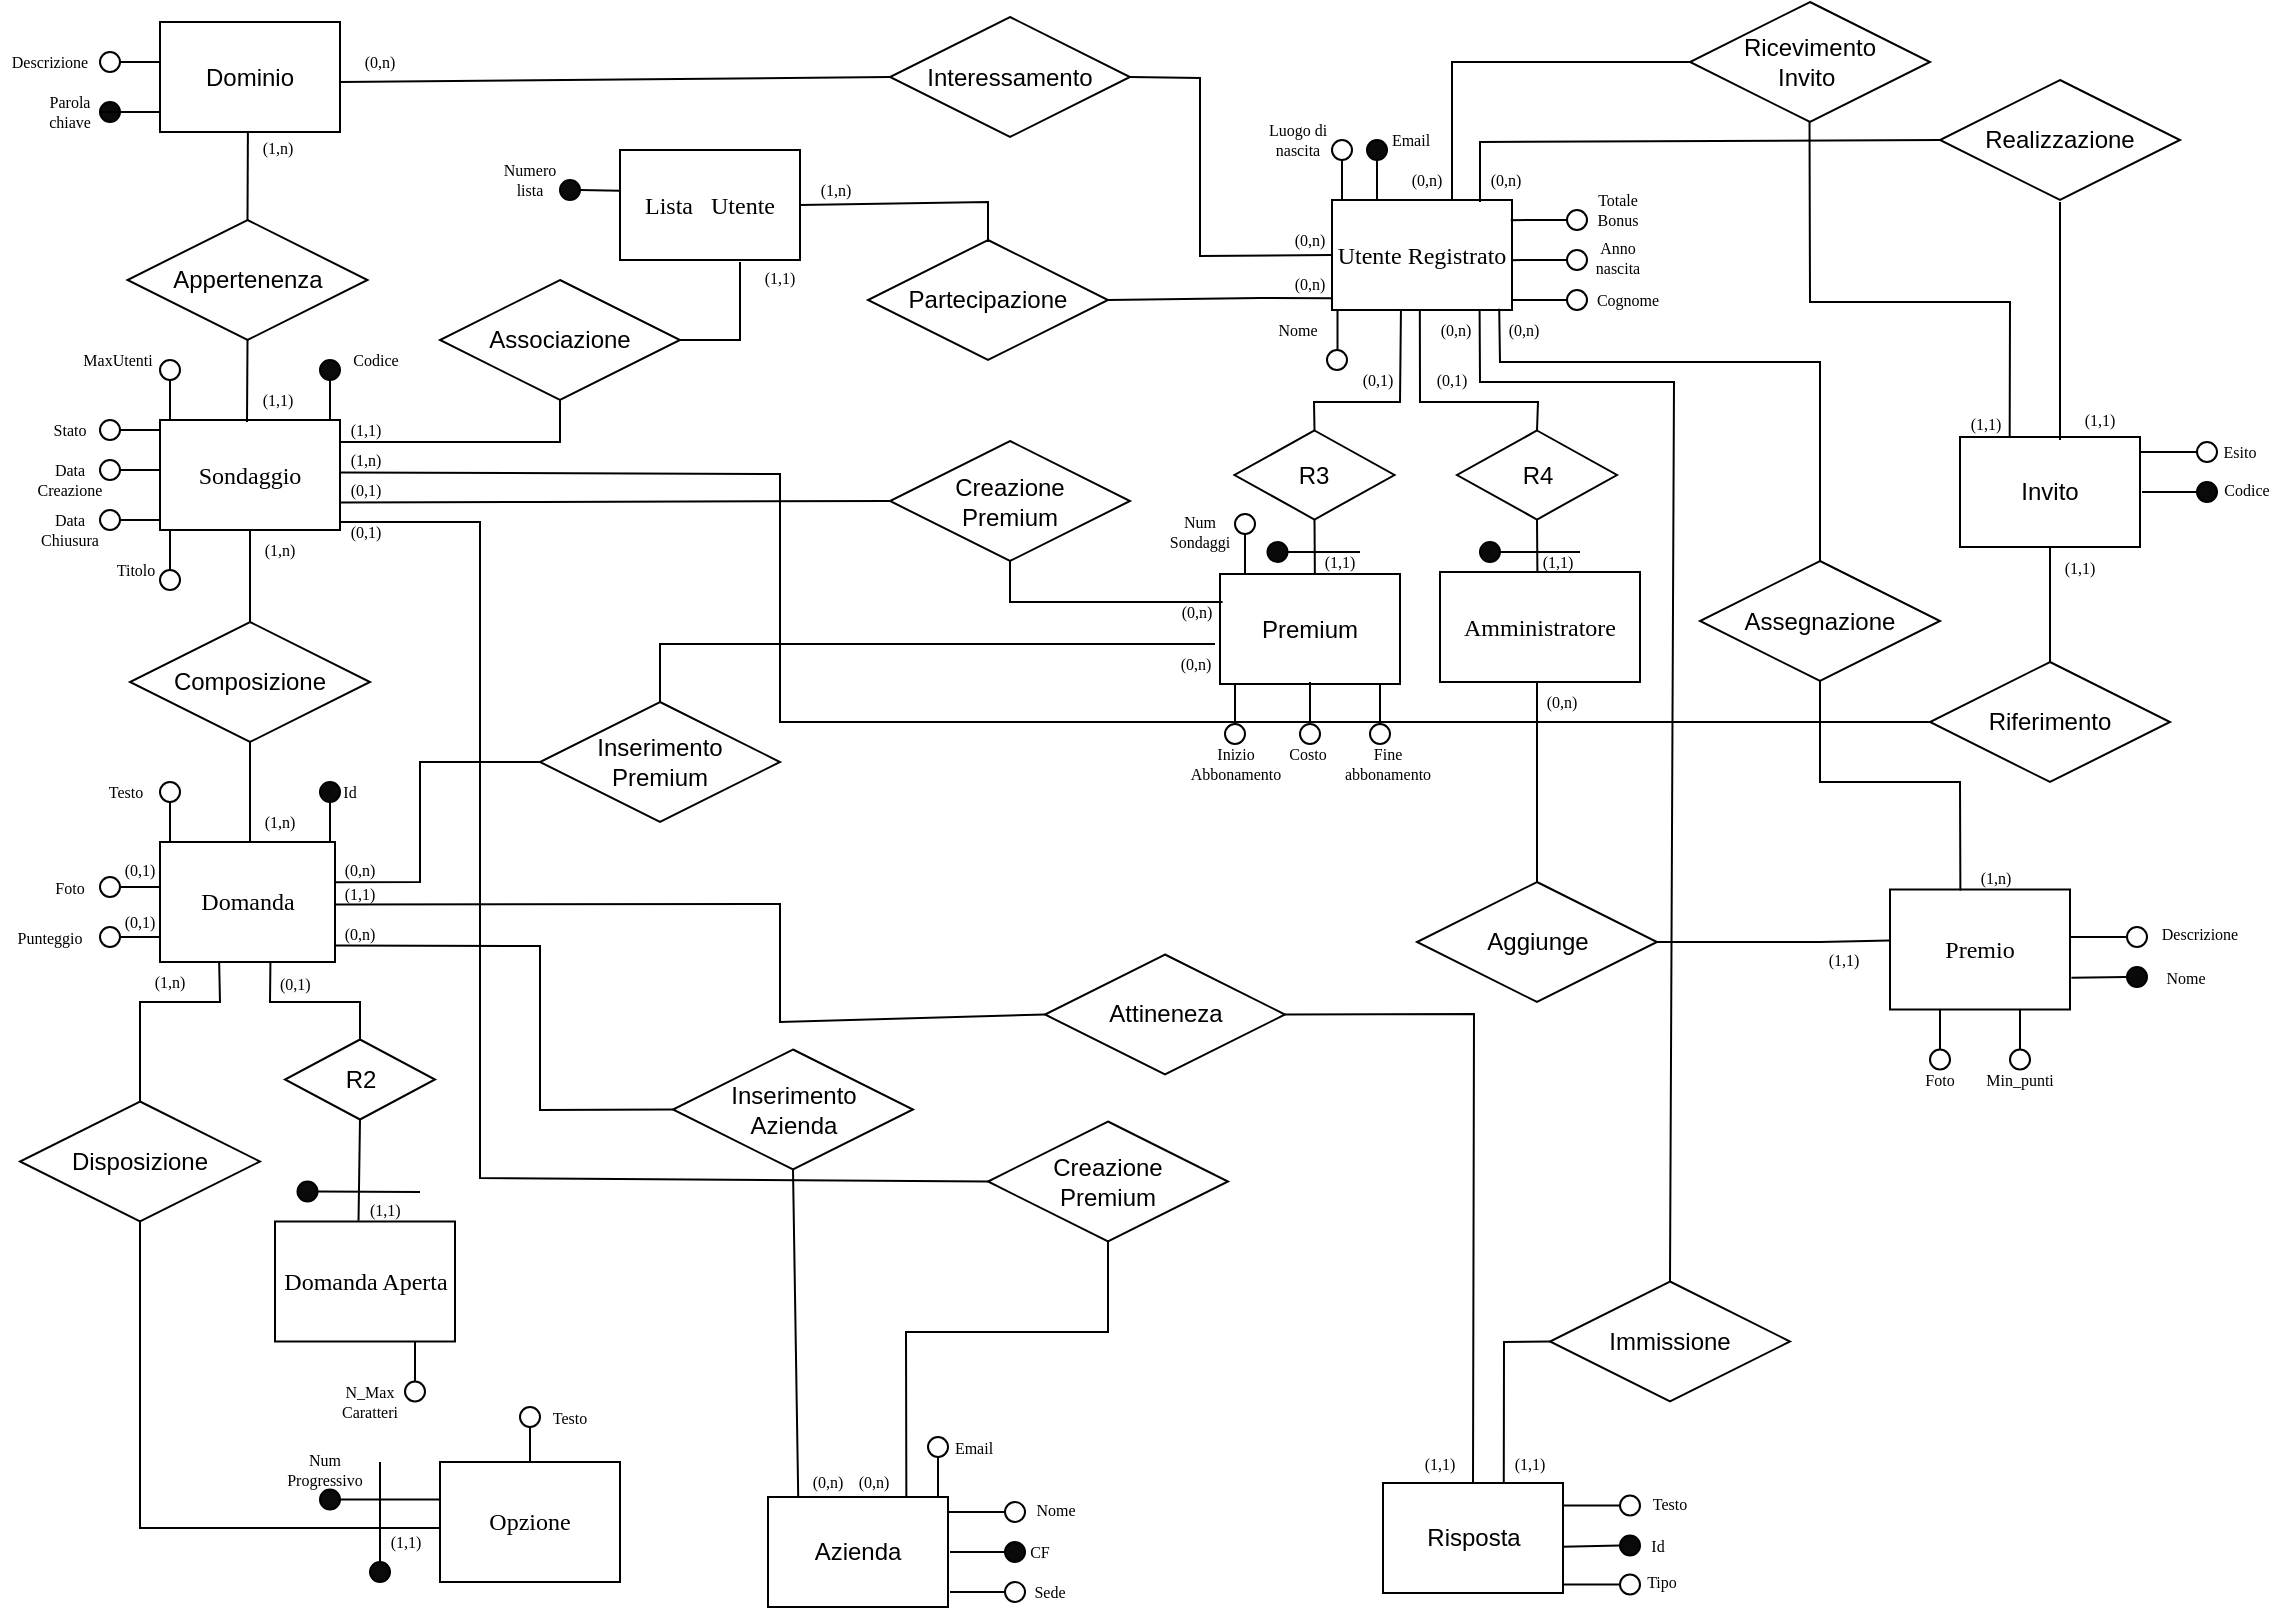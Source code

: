 <mxfile version="21.0.6" type="device"><diagram name="Pagina-1" id="FJG-StE84iXQ58pCsmmj"><mxGraphModel dx="1034" dy="462" grid="1" gridSize="10" guides="1" tooltips="1" connect="1" arrows="0" fold="1" page="1" pageScale="1" pageWidth="1169" pageHeight="827" math="0" shadow="0"><root><mxCell id="0"/><mxCell id="1" parent="0"/><mxCell id="ywUzsFnZAd7M7X23jfvB-1" value="&lt;p&gt;&lt;font face=&quot;Verdana&quot;&gt;Sondaggio&lt;/font&gt;&lt;/p&gt;" style="rounded=0;whiteSpace=wrap;html=1;" parent="1" vertex="1"><mxGeometry x="90" y="219" width="90" height="55" as="geometry"/></mxCell><mxCell id="ywUzsFnZAd7M7X23jfvB-4" value="" style="endArrow=none;html=1;rounded=0;" parent="1" target="ywUzsFnZAd7M7X23jfvB-5" edge="1"><mxGeometry width="50" height="50" relative="1" as="geometry"><mxPoint x="170" y="219" as="sourcePoint"/><mxPoint x="170" y="189" as="targetPoint"/><Array as="points"><mxPoint x="175" y="219"/></Array></mxGeometry></mxCell><mxCell id="ywUzsFnZAd7M7X23jfvB-5" value="" style="ellipse;whiteSpace=wrap;html=1;aspect=fixed;labelBackgroundColor=#0A0A0A;fontColor=#000000;fillColor=#0A0A0A;" parent="1" vertex="1"><mxGeometry x="170" y="189" width="10" height="10" as="geometry"/></mxCell><mxCell id="ywUzsFnZAd7M7X23jfvB-8" value="" style="endArrow=none;html=1;rounded=0;exitX=0;exitY=0.25;exitDx=0;exitDy=0;entryX=1;entryY=0.5;entryDx=0;entryDy=0;" parent="1" target="ywUzsFnZAd7M7X23jfvB-9" edge="1"><mxGeometry width="50" height="50" relative="1" as="geometry"><mxPoint x="90" y="244" as="sourcePoint"/><mxPoint x="-10" y="219" as="targetPoint"/><Array as="points"><mxPoint x="80" y="244"/></Array></mxGeometry></mxCell><mxCell id="ywUzsFnZAd7M7X23jfvB-9" value="" style="ellipse;whiteSpace=wrap;html=1;aspect=fixed;" parent="1" vertex="1"><mxGeometry x="60" y="239" width="10" height="10" as="geometry"/></mxCell><mxCell id="ywUzsFnZAd7M7X23jfvB-17" value="Codice" style="text;html=1;strokeColor=none;fillColor=none;align=center;verticalAlign=middle;whiteSpace=wrap;rounded=0;fontSize=8;fontFamily=Verdana;" parent="1" vertex="1"><mxGeometry x="182.5" y="179" width="30" height="20" as="geometry"/></mxCell><mxCell id="ywUzsFnZAd7M7X23jfvB-22" value="" style="ellipse;whiteSpace=wrap;html=1;aspect=fixed;" parent="1" vertex="1"><mxGeometry x="90" y="189" width="10" height="10" as="geometry"/></mxCell><mxCell id="ywUzsFnZAd7M7X23jfvB-24" value="&amp;nbsp;MaxUtenti" style="text;html=1;strokeColor=none;fillColor=none;align=center;verticalAlign=middle;whiteSpace=wrap;rounded=0;fontSize=8;fontFamily=Verdana;" parent="1" vertex="1"><mxGeometry x="42.5" y="179" width="50" height="20" as="geometry"/></mxCell><mxCell id="ywUzsFnZAd7M7X23jfvB-25" value="" style="ellipse;whiteSpace=wrap;html=1;aspect=fixed;" parent="1" vertex="1"><mxGeometry x="60" y="264" width="10" height="10" as="geometry"/></mxCell><mxCell id="ywUzsFnZAd7M7X23jfvB-26" value="" style="endArrow=none;html=1;rounded=0;exitX=1;exitY=0.5;exitDx=0;exitDy=0;" parent="1" source="ywUzsFnZAd7M7X23jfvB-25" edge="1"><mxGeometry width="50" height="50" relative="1" as="geometry"><mxPoint x="40" y="319" as="sourcePoint"/><mxPoint x="90" y="269" as="targetPoint"/></mxGeometry></mxCell><mxCell id="ywUzsFnZAd7M7X23jfvB-27" value="Data Chiusura" style="text;html=1;strokeColor=none;fillColor=none;align=center;verticalAlign=middle;whiteSpace=wrap;rounded=0;fontSize=8;fontFamily=Verdana;" parent="1" vertex="1"><mxGeometry x="25" y="264" width="40" height="20" as="geometry"/></mxCell><mxCell id="ywUzsFnZAd7M7X23jfvB-30" value="" style="verticalLabelPosition=bottom;align=center;dashed=0;html=1;verticalAlign=top;shape=mxgraph.pid.fittings.single_flange;" parent="1" vertex="1"><mxGeometry x="92.5" y="199" width="5" height="20" as="geometry"/></mxCell><mxCell id="ywUzsFnZAd7M7X23jfvB-31" value="Data Creazione" style="text;html=1;strokeColor=none;fillColor=none;align=center;verticalAlign=middle;whiteSpace=wrap;rounded=0;fontSize=8;fontFamily=Verdana;" parent="1" vertex="1"><mxGeometry x="30" y="239" width="30" height="20" as="geometry"/></mxCell><mxCell id="ywUzsFnZAd7M7X23jfvB-33" value="" style="endArrow=none;html=1;rounded=0;exitX=0;exitY=0.25;exitDx=0;exitDy=0;entryX=1;entryY=0.5;entryDx=0;entryDy=0;" parent="1" target="ywUzsFnZAd7M7X23jfvB-34" edge="1"><mxGeometry width="50" height="50" relative="1" as="geometry"><mxPoint x="90" y="224" as="sourcePoint"/><mxPoint x="-10" y="199" as="targetPoint"/><Array as="points"><mxPoint x="80" y="224"/></Array></mxGeometry></mxCell><mxCell id="ywUzsFnZAd7M7X23jfvB-34" value="" style="ellipse;whiteSpace=wrap;html=1;aspect=fixed;" parent="1" vertex="1"><mxGeometry x="60" y="219" width="10" height="10" as="geometry"/></mxCell><mxCell id="ywUzsFnZAd7M7X23jfvB-37" value="Stato" style="text;html=1;strokeColor=none;fillColor=none;align=center;verticalAlign=middle;whiteSpace=wrap;rounded=0;fontSize=8;fontFamily=Verdana;" parent="1" vertex="1"><mxGeometry x="30" y="214" width="30" height="20" as="geometry"/></mxCell><mxCell id="ywUzsFnZAd7M7X23jfvB-39" value="" style="ellipse;whiteSpace=wrap;html=1;aspect=fixed;" parent="1" vertex="1"><mxGeometry x="90" y="294" width="10" height="10" as="geometry"/></mxCell><mxCell id="ywUzsFnZAd7M7X23jfvB-40" value="" style="verticalLabelPosition=bottom;align=center;dashed=0;html=1;verticalAlign=top;shape=mxgraph.pid.fittings.single_flange;" parent="1" vertex="1"><mxGeometry x="92.5" y="274" width="5" height="20" as="geometry"/></mxCell><mxCell id="ywUzsFnZAd7M7X23jfvB-41" value="Titolo" style="text;html=1;strokeColor=none;fillColor=none;align=center;verticalAlign=middle;whiteSpace=wrap;rounded=0;fontSize=8;fontFamily=Verdana;" parent="1" vertex="1"><mxGeometry x="62.5" y="284" width="30" height="20" as="geometry"/></mxCell><mxCell id="ywUzsFnZAd7M7X23jfvB-43" value="&lt;p&gt;&lt;font face=&quot;Verdana&quot;&gt;Domanda&lt;/font&gt;&lt;/p&gt;" style="rounded=0;whiteSpace=wrap;html=1;" parent="1" vertex="1"><mxGeometry x="90" y="430" width="87.5" height="60" as="geometry"/></mxCell><mxCell id="ywUzsFnZAd7M7X23jfvB-48" value="Id" style="text;html=1;strokeColor=none;fillColor=none;align=center;verticalAlign=middle;whiteSpace=wrap;rounded=0;fontSize=8;fontFamily=Verdana;" parent="1" vertex="1"><mxGeometry x="170" y="395" width="30" height="20" as="geometry"/></mxCell><mxCell id="ywUzsFnZAd7M7X23jfvB-49" value="" style="ellipse;whiteSpace=wrap;html=1;aspect=fixed;" parent="1" vertex="1"><mxGeometry x="90" y="400" width="10" height="10" as="geometry"/></mxCell><mxCell id="ywUzsFnZAd7M7X23jfvB-50" value="Punteggio" style="text;html=1;strokeColor=none;fillColor=none;align=center;verticalAlign=middle;whiteSpace=wrap;rounded=0;fontSize=8;fontFamily=Verdana;" parent="1" vertex="1"><mxGeometry x="10" y="467.5" width="50" height="20" as="geometry"/></mxCell><mxCell id="ywUzsFnZAd7M7X23jfvB-54" value="" style="verticalLabelPosition=bottom;align=center;dashed=0;html=1;verticalAlign=top;shape=mxgraph.pid.fittings.single_flange;" parent="1" vertex="1"><mxGeometry x="92.5" y="410" width="5" height="20" as="geometry"/></mxCell><mxCell id="ywUzsFnZAd7M7X23jfvB-56" value="" style="endArrow=none;html=1;rounded=0;exitX=0;exitY=0.25;exitDx=0;exitDy=0;entryX=1;entryY=0.5;entryDx=0;entryDy=0;" parent="1" target="ywUzsFnZAd7M7X23jfvB-57" edge="1"><mxGeometry width="50" height="50" relative="1" as="geometry"><mxPoint x="90" y="452.5" as="sourcePoint"/><mxPoint x="-10" y="427.5" as="targetPoint"/><Array as="points"><mxPoint x="80" y="452.5"/></Array></mxGeometry></mxCell><mxCell id="ywUzsFnZAd7M7X23jfvB-57" value="" style="ellipse;whiteSpace=wrap;html=1;aspect=fixed;" parent="1" vertex="1"><mxGeometry x="60" y="447.5" width="10" height="10" as="geometry"/></mxCell><mxCell id="ywUzsFnZAd7M7X23jfvB-58" value="Foto" style="text;html=1;strokeColor=none;fillColor=none;align=center;verticalAlign=middle;whiteSpace=wrap;rounded=0;fontSize=8;fontFamily=Verdana;" parent="1" vertex="1"><mxGeometry x="30" y="442.5" width="30" height="20" as="geometry"/></mxCell><mxCell id="ywUzsFnZAd7M7X23jfvB-61" value="Testo" style="text;html=1;strokeColor=none;fillColor=none;align=center;verticalAlign=middle;whiteSpace=wrap;rounded=0;fontSize=8;fontFamily=Verdana;" parent="1" vertex="1"><mxGeometry x="52.5" y="390" width="40" height="30" as="geometry"/></mxCell><mxCell id="ywUzsFnZAd7M7X23jfvB-62" value="" style="endArrow=none;html=1;rounded=0;exitX=0;exitY=0.25;exitDx=0;exitDy=0;entryX=1;entryY=0.5;entryDx=0;entryDy=0;" parent="1" target="ywUzsFnZAd7M7X23jfvB-63" edge="1"><mxGeometry width="50" height="50" relative="1" as="geometry"><mxPoint x="90" y="477.5" as="sourcePoint"/><mxPoint x="-10" y="452.5" as="targetPoint"/><Array as="points"><mxPoint x="80" y="477.5"/></Array></mxGeometry></mxCell><mxCell id="ywUzsFnZAd7M7X23jfvB-63" value="" style="ellipse;whiteSpace=wrap;html=1;aspect=fixed;" parent="1" vertex="1"><mxGeometry x="60" y="472.5" width="10" height="10" as="geometry"/></mxCell><mxCell id="ywUzsFnZAd7M7X23jfvB-64" value="Composizione" style="shape=rhombus;perimeter=rhombusPerimeter;whiteSpace=wrap;html=1;align=center;" parent="1" vertex="1"><mxGeometry x="75" y="320" width="120" height="60" as="geometry"/></mxCell><mxCell id="ywUzsFnZAd7M7X23jfvB-65" value="" style="endArrow=none;html=1;rounded=0;exitX=0.5;exitY=1;exitDx=0;exitDy=0;entryX=0.5;entryY=0;entryDx=0;entryDy=0;startArrow=none;" parent="1" source="ywUzsFnZAd7M7X23jfvB-1" target="ywUzsFnZAd7M7X23jfvB-64" edge="1"><mxGeometry relative="1" as="geometry"><mxPoint x="210" y="213.46" as="sourcePoint"/><mxPoint x="145" y="300" as="targetPoint"/><Array as="points"/></mxGeometry></mxCell><mxCell id="ywUzsFnZAd7M7X23jfvB-66" value="" style="endArrow=none;html=1;rounded=0;exitX=0.5;exitY=1;exitDx=0;exitDy=0;" parent="1" source="ywUzsFnZAd7M7X23jfvB-64" edge="1"><mxGeometry relative="1" as="geometry"><mxPoint x="149.67" y="364" as="sourcePoint"/><mxPoint x="135" y="430" as="targetPoint"/><Array as="points"/></mxGeometry></mxCell><mxCell id="ywUzsFnZAd7M7X23jfvB-67" value="(1,n)" style="text;html=1;strokeColor=none;fillColor=none;align=center;verticalAlign=middle;whiteSpace=wrap;rounded=0;fontSize=8;fontFamily=Verdana;" parent="1" vertex="1"><mxGeometry x="130" y="274" width="40" height="20" as="geometry"/></mxCell><mxCell id="ywUzsFnZAd7M7X23jfvB-70" value="(1,n)" style="text;html=1;strokeColor=none;fillColor=none;align=center;verticalAlign=middle;whiteSpace=wrap;rounded=0;fontSize=8;fontFamily=Verdana;" parent="1" vertex="1"><mxGeometry x="130" y="410" width="40" height="20" as="geometry"/></mxCell><mxCell id="ywUzsFnZAd7M7X23jfvB-72" value="(0,1)" style="text;html=1;strokeColor=none;fillColor=none;align=center;verticalAlign=middle;whiteSpace=wrap;rounded=0;fontSize=8;fontFamily=Verdana;" parent="1" vertex="1"><mxGeometry x="60" y="460" width="40" height="20" as="geometry"/></mxCell><mxCell id="ywUzsFnZAd7M7X23jfvB-74" value="(0,1)" style="text;html=1;strokeColor=none;fillColor=none;align=center;verticalAlign=middle;whiteSpace=wrap;rounded=0;fontSize=8;fontFamily=Verdana;" parent="1" vertex="1"><mxGeometry x="60" y="430" width="40" height="27.5" as="geometry"/></mxCell><mxCell id="ywUzsFnZAd7M7X23jfvB-78" value="Disposizione" style="shape=rhombus;perimeter=rhombusPerimeter;whiteSpace=wrap;html=1;align=center;" parent="1" vertex="1"><mxGeometry x="20" y="559.75" width="120" height="60" as="geometry"/></mxCell><mxCell id="ywUzsFnZAd7M7X23jfvB-80" value="" style="endArrow=none;html=1;rounded=0;" parent="1" target="ywUzsFnZAd7M7X23jfvB-45" edge="1"><mxGeometry width="50" height="50" relative="1" as="geometry"><mxPoint x="170" y="430" as="sourcePoint"/><mxPoint x="175" y="410" as="targetPoint"/><Array as="points"><mxPoint x="175" y="430"/></Array></mxGeometry></mxCell><mxCell id="ywUzsFnZAd7M7X23jfvB-45" value="" style="ellipse;whiteSpace=wrap;html=1;aspect=fixed;labelBackgroundColor=#0A0A0A;fontColor=#000000;fillColor=#0A0A0A;" parent="1" vertex="1"><mxGeometry x="170" y="400" width="10" height="10" as="geometry"/></mxCell><mxCell id="ywUzsFnZAd7M7X23jfvB-83" value="&lt;p&gt;&lt;font face=&quot;Verdana&quot;&gt;Opzione&lt;/font&gt;&lt;/p&gt;" style="rounded=0;whiteSpace=wrap;html=1;" parent="1" vertex="1"><mxGeometry x="230" y="740" width="90" height="60" as="geometry"/></mxCell><mxCell id="ywUzsFnZAd7M7X23jfvB-84" value="" style="endArrow=none;html=1;rounded=0;exitX=0.5;exitY=0;exitDx=0;exitDy=0;" parent="1" source="ywUzsFnZAd7M7X23jfvB-83" edge="1"><mxGeometry width="50" height="50" relative="1" as="geometry"><mxPoint x="320" y="710" as="sourcePoint"/><mxPoint x="275" y="720" as="targetPoint"/></mxGeometry></mxCell><mxCell id="ywUzsFnZAd7M7X23jfvB-91" value="" style="endArrow=none;html=1;rounded=0;exitX=-0.002;exitY=0.313;exitDx=0;exitDy=0;exitPerimeter=0;entryX=1;entryY=0.5;entryDx=0;entryDy=0;" parent="1" source="ywUzsFnZAd7M7X23jfvB-83" target="ywUzsFnZAd7M7X23jfvB-92" edge="1"><mxGeometry width="50" height="50" relative="1" as="geometry"><mxPoint x="320" y="740" as="sourcePoint"/><mxPoint x="180" y="750" as="targetPoint"/><Array as="points"/></mxGeometry></mxCell><mxCell id="ywUzsFnZAd7M7X23jfvB-92" value="" style="ellipse;whiteSpace=wrap;html=1;aspect=fixed;labelBackgroundColor=#0A0A0A;fontColor=#000000;fillColor=#0A0A0A;" parent="1" vertex="1"><mxGeometry x="170" y="753.75" width="10" height="10" as="geometry"/></mxCell><mxCell id="ywUzsFnZAd7M7X23jfvB-93" value="" style="endArrow=none;html=1;rounded=0;startArrow=none;entryX=0.5;entryY=1;entryDx=0;entryDy=0;" parent="1" target="ywUzsFnZAd7M7X23jfvB-94" edge="1"><mxGeometry width="50" height="50" relative="1" as="geometry"><mxPoint x="200" y="740" as="sourcePoint"/><mxPoint x="325" y="724.91" as="targetPoint"/></mxGeometry></mxCell><mxCell id="ywUzsFnZAd7M7X23jfvB-94" value="" style="ellipse;whiteSpace=wrap;html=1;aspect=fixed;labelBackgroundColor=#0A0A0A;fontColor=#000000;fillColor=#0A0A0A;" parent="1" vertex="1"><mxGeometry x="195" y="790" width="10" height="10" as="geometry"/></mxCell><mxCell id="ywUzsFnZAd7M7X23jfvB-95" value="Num Progressivo" style="text;html=1;strokeColor=none;fillColor=none;align=center;verticalAlign=middle;whiteSpace=wrap;rounded=0;fontSize=8;fontFamily=Verdana;" parent="1" vertex="1"><mxGeometry x="150" y="733.75" width="45" height="20" as="geometry"/></mxCell><mxCell id="ywUzsFnZAd7M7X23jfvB-98" value="Testo" style="text;html=1;strokeColor=none;fillColor=none;align=center;verticalAlign=middle;whiteSpace=wrap;rounded=0;fontSize=8;fontFamily=Verdana;" parent="1" vertex="1"><mxGeometry x="280" y="702.5" width="30" height="30" as="geometry"/></mxCell><mxCell id="ywUzsFnZAd7M7X23jfvB-99" value="" style="ellipse;whiteSpace=wrap;html=1;aspect=fixed;" parent="1" vertex="1"><mxGeometry x="270" y="712.5" width="10" height="10" as="geometry"/></mxCell><mxCell id="ywUzsFnZAd7M7X23jfvB-101" value="&lt;p&gt;&lt;font face=&quot;Verdana&quot;&gt;Domanda Aperta&lt;/font&gt;&lt;/p&gt;" style="rounded=0;whiteSpace=wrap;html=1;" parent="1" vertex="1"><mxGeometry x="147.5" y="619.75" width="90" height="60" as="geometry"/></mxCell><mxCell id="ywUzsFnZAd7M7X23jfvB-102" value="" style="ellipse;whiteSpace=wrap;html=1;aspect=fixed;" parent="1" vertex="1"><mxGeometry x="212.5" y="699.75" width="10" height="10" as="geometry"/></mxCell><mxCell id="ywUzsFnZAd7M7X23jfvB-103" value="" style="verticalLabelPosition=bottom;align=center;dashed=0;html=1;verticalAlign=top;shape=mxgraph.pid.fittings.single_flange;" parent="1" vertex="1"><mxGeometry x="215" y="679.75" width="5" height="20" as="geometry"/></mxCell><mxCell id="ywUzsFnZAd7M7X23jfvB-104" value="N_Max Caratteri" style="text;html=1;strokeColor=none;fillColor=none;align=center;verticalAlign=middle;whiteSpace=wrap;rounded=0;fontSize=8;fontFamily=Verdana;" parent="1" vertex="1"><mxGeometry x="180" y="699.75" width="30" height="20" as="geometry"/></mxCell><mxCell id="ywUzsFnZAd7M7X23jfvB-105" value="(1,1)" style="text;html=1;strokeColor=none;fillColor=none;align=center;verticalAlign=middle;whiteSpace=wrap;rounded=0;fontSize=8;fontFamily=Verdana;" parent="1" vertex="1"><mxGeometry x="192.5" y="770" width="40" height="20" as="geometry"/></mxCell><mxCell id="ywUzsFnZAd7M7X23jfvB-110" value="Dominio" style="rounded=0;whiteSpace=wrap;html=1;aspect=fixed;" parent="1" vertex="1"><mxGeometry x="90" y="20" width="90" height="55" as="geometry"/></mxCell><mxCell id="ywUzsFnZAd7M7X23jfvB-111" value="Appertenenza" style="shape=rhombus;perimeter=rhombusPerimeter;whiteSpace=wrap;html=1;align=center;" parent="1" vertex="1"><mxGeometry x="73.75" y="119" width="120" height="60" as="geometry"/></mxCell><mxCell id="ywUzsFnZAd7M7X23jfvB-112" value="" style="endArrow=none;html=1;rounded=0;exitX=0.13;exitY=0.094;exitDx=0;exitDy=0;entryX=0.5;entryY=0;entryDx=0;entryDy=0;startArrow=none;exitPerimeter=0;" parent="1" source="ywUzsFnZAd7M7X23jfvB-114" target="ywUzsFnZAd7M7X23jfvB-111" edge="1"><mxGeometry relative="1" as="geometry"><mxPoint x="134.25" y="73" as="sourcePoint"/><mxPoint x="143.75" y="99" as="targetPoint"/><Array as="points"/></mxGeometry></mxCell><mxCell id="ywUzsFnZAd7M7X23jfvB-113" value="" style="endArrow=none;html=1;rounded=0;exitX=0.5;exitY=1;exitDx=0;exitDy=0;" parent="1" source="ywUzsFnZAd7M7X23jfvB-111" edge="1"><mxGeometry relative="1" as="geometry"><mxPoint x="148.42" y="163" as="sourcePoint"/><mxPoint x="133.5" y="220" as="targetPoint"/><Array as="points"/></mxGeometry></mxCell><mxCell id="ywUzsFnZAd7M7X23jfvB-114" value="(1,n)" style="text;html=1;strokeColor=none;fillColor=none;align=center;verticalAlign=middle;whiteSpace=wrap;rounded=0;fontSize=8;fontFamily=Verdana;" parent="1" vertex="1"><mxGeometry x="128.75" y="73" width="40" height="20" as="geometry"/></mxCell><mxCell id="ywUzsFnZAd7M7X23jfvB-115" value="(1,1)" style="text;html=1;strokeColor=none;fillColor=none;align=center;verticalAlign=middle;whiteSpace=wrap;rounded=0;fontSize=8;fontFamily=Verdana;" parent="1" vertex="1"><mxGeometry x="128.75" y="199" width="40" height="20" as="geometry"/></mxCell><mxCell id="ywUzsFnZAd7M7X23jfvB-116" value="" style="ellipse;whiteSpace=wrap;html=1;aspect=fixed;labelBackgroundColor=#0A0A0A;fontColor=#000000;fillColor=#0A0A0A;" parent="1" vertex="1"><mxGeometry x="60" y="60" width="10" height="10" as="geometry"/></mxCell><mxCell id="ywUzsFnZAd7M7X23jfvB-117" value="" style="endArrow=none;html=1;rounded=0;entryX=0;entryY=0.5;entryDx=0;entryDy=0;" parent="1" target="ywUzsFnZAd7M7X23jfvB-116" edge="1"><mxGeometry width="50" height="50" relative="1" as="geometry"><mxPoint x="90" y="65" as="sourcePoint"/><mxPoint x="197.5" y="35" as="targetPoint"/><Array as="points"/></mxGeometry></mxCell><mxCell id="ywUzsFnZAd7M7X23jfvB-119" value="Parola chiave" style="text;html=1;strokeColor=none;fillColor=none;align=center;verticalAlign=middle;whiteSpace=wrap;rounded=0;fontSize=8;fontFamily=Verdana;" parent="1" vertex="1"><mxGeometry x="30" y="55" width="30" height="20" as="geometry"/></mxCell><mxCell id="ywUzsFnZAd7M7X23jfvB-123" value="" style="endArrow=none;html=1;rounded=0;exitX=0;exitY=0.25;exitDx=0;exitDy=0;entryX=1;entryY=0.5;entryDx=0;entryDy=0;" parent="1" target="ywUzsFnZAd7M7X23jfvB-124" edge="1"><mxGeometry width="50" height="50" relative="1" as="geometry"><mxPoint x="90" y="40" as="sourcePoint"/><mxPoint x="-10" y="15" as="targetPoint"/><Array as="points"><mxPoint x="80" y="40"/></Array></mxGeometry></mxCell><mxCell id="ywUzsFnZAd7M7X23jfvB-124" value="" style="ellipse;whiteSpace=wrap;html=1;aspect=fixed;" parent="1" vertex="1"><mxGeometry x="60" y="35" width="10" height="10" as="geometry"/></mxCell><mxCell id="ywUzsFnZAd7M7X23jfvB-125" value="Descrizione" style="text;html=1;strokeColor=none;fillColor=none;align=center;verticalAlign=middle;whiteSpace=wrap;rounded=0;fontSize=8;fontFamily=Verdana;" parent="1" vertex="1"><mxGeometry x="20" y="30" width="30" height="20" as="geometry"/></mxCell><mxCell id="ywUzsFnZAd7M7X23jfvB-126" value="&lt;p&gt;&lt;font face=&quot;Verdana&quot;&gt;Utente Registrato&lt;/font&gt;&lt;/p&gt;" style="rounded=0;whiteSpace=wrap;html=1;" parent="1" vertex="1"><mxGeometry x="676" y="109" width="90" height="55" as="geometry"/></mxCell><mxCell id="ywUzsFnZAd7M7X23jfvB-127" value="" style="endArrow=none;html=1;rounded=0;" parent="1" target="ywUzsFnZAd7M7X23jfvB-128" edge="1"><mxGeometry width="50" height="50" relative="1" as="geometry"><mxPoint x="693.5" y="109" as="sourcePoint"/><mxPoint x="693.5" y="79" as="targetPoint"/><Array as="points"><mxPoint x="698.5" y="109"/></Array></mxGeometry></mxCell><mxCell id="ywUzsFnZAd7M7X23jfvB-128" value="" style="ellipse;whiteSpace=wrap;html=1;aspect=fixed;labelBackgroundColor=#0A0A0A;fontColor=#000000;fillColor=#0A0A0A;" parent="1" vertex="1"><mxGeometry x="693.5" y="79" width="10" height="10" as="geometry"/></mxCell><mxCell id="ywUzsFnZAd7M7X23jfvB-129" value="" style="endArrow=none;html=1;rounded=0;exitX=0.997;exitY=0.548;exitDx=0;exitDy=0;entryX=0;entryY=0.5;entryDx=0;entryDy=0;exitPerimeter=0;" parent="1" source="ywUzsFnZAd7M7X23jfvB-126" target="ywUzsFnZAd7M7X23jfvB-130" edge="1"><mxGeometry width="50" height="50" relative="1" as="geometry"><mxPoint x="766.54" y="139.19" as="sourcePoint"/><mxPoint x="763.5" y="119" as="targetPoint"/><Array as="points"><mxPoint x="771" y="139"/></Array></mxGeometry></mxCell><mxCell id="ywUzsFnZAd7M7X23jfvB-130" value="" style="ellipse;whiteSpace=wrap;html=1;aspect=fixed;" parent="1" vertex="1"><mxGeometry x="793.5" y="134" width="10" height="10" as="geometry"/></mxCell><mxCell id="ywUzsFnZAd7M7X23jfvB-131" value="Email" style="text;html=1;strokeColor=none;fillColor=none;align=center;verticalAlign=middle;whiteSpace=wrap;rounded=0;fontSize=8;fontFamily=Verdana;" parent="1" vertex="1"><mxGeometry x="692" y="69" width="46.5" height="20" as="geometry"/></mxCell><mxCell id="ywUzsFnZAd7M7X23jfvB-132" value="" style="ellipse;whiteSpace=wrap;html=1;aspect=fixed;" parent="1" vertex="1"><mxGeometry x="676" y="79" width="10" height="10" as="geometry"/></mxCell><mxCell id="ywUzsFnZAd7M7X23jfvB-133" value="Luogo di nascita" style="text;html=1;strokeColor=none;fillColor=none;align=center;verticalAlign=middle;whiteSpace=wrap;rounded=0;fontSize=8;fontFamily=Verdana;" parent="1" vertex="1"><mxGeometry x="633.5" y="69" width="50" height="20" as="geometry"/></mxCell><mxCell id="ywUzsFnZAd7M7X23jfvB-134" value="" style="ellipse;whiteSpace=wrap;html=1;aspect=fixed;" parent="1" vertex="1"><mxGeometry x="793.5" y="154" width="10" height="10" as="geometry"/></mxCell><mxCell id="ywUzsFnZAd7M7X23jfvB-135" value="" style="endArrow=none;html=1;rounded=0;entryX=1.001;entryY=0.908;entryDx=0;entryDy=0;entryPerimeter=0;exitX=0;exitY=0.5;exitDx=0;exitDy=0;" parent="1" source="ywUzsFnZAd7M7X23jfvB-134" target="ywUzsFnZAd7M7X23jfvB-126" edge="1"><mxGeometry width="50" height="50" relative="1" as="geometry"><mxPoint x="791" y="159" as="sourcePoint"/><mxPoint x="863.5" y="164" as="targetPoint"/></mxGeometry></mxCell><mxCell id="ywUzsFnZAd7M7X23jfvB-136" value="Anno nascita" style="text;html=1;strokeColor=none;fillColor=none;align=center;verticalAlign=middle;whiteSpace=wrap;rounded=0;fontSize=8;fontFamily=Verdana;" parent="1" vertex="1"><mxGeometry x="798.5" y="129" width="40" height="18.5" as="geometry"/></mxCell><mxCell id="ywUzsFnZAd7M7X23jfvB-137" value="" style="verticalLabelPosition=bottom;align=center;dashed=0;html=1;verticalAlign=top;shape=mxgraph.pid.fittings.single_flange;" parent="1" vertex="1"><mxGeometry x="678.5" y="89" width="5" height="20" as="geometry"/></mxCell><mxCell id="ywUzsFnZAd7M7X23jfvB-138" value="Cognome" style="text;html=1;strokeColor=none;fillColor=none;align=center;verticalAlign=middle;whiteSpace=wrap;rounded=0;fontSize=8;fontFamily=Verdana;" parent="1" vertex="1"><mxGeometry x="808.5" y="149" width="30" height="20" as="geometry"/></mxCell><mxCell id="ywUzsFnZAd7M7X23jfvB-139" value="" style="endArrow=none;html=1;rounded=0;entryX=0;entryY=0.5;entryDx=0;entryDy=0;exitX=0.993;exitY=0.183;exitDx=0;exitDy=0;exitPerimeter=0;" parent="1" source="ywUzsFnZAd7M7X23jfvB-126" target="ywUzsFnZAd7M7X23jfvB-140" edge="1"><mxGeometry width="50" height="50" relative="1" as="geometry"><mxPoint x="771" y="114" as="sourcePoint"/><mxPoint x="763.5" y="94" as="targetPoint"/><Array as="points"/></mxGeometry></mxCell><mxCell id="ywUzsFnZAd7M7X23jfvB-140" value="" style="ellipse;whiteSpace=wrap;html=1;aspect=fixed;" parent="1" vertex="1"><mxGeometry x="793.5" y="114" width="10" height="10" as="geometry"/></mxCell><mxCell id="ywUzsFnZAd7M7X23jfvB-141" value="Totale Bonus" style="text;html=1;strokeColor=none;fillColor=none;align=center;verticalAlign=middle;whiteSpace=wrap;rounded=0;fontSize=8;fontFamily=Verdana;" parent="1" vertex="1"><mxGeometry x="803.5" y="104" width="30" height="20" as="geometry"/></mxCell><mxCell id="ywUzsFnZAd7M7X23jfvB-142" value="" style="ellipse;whiteSpace=wrap;html=1;aspect=fixed;" parent="1" vertex="1"><mxGeometry x="673.5" y="184" width="10" height="10" as="geometry"/></mxCell><mxCell id="ywUzsFnZAd7M7X23jfvB-143" value="" style="verticalLabelPosition=bottom;align=center;dashed=0;html=1;verticalAlign=top;shape=mxgraph.pid.fittings.single_flange;" parent="1" vertex="1"><mxGeometry x="676.25" y="164" width="5" height="20" as="geometry"/></mxCell><mxCell id="ywUzsFnZAd7M7X23jfvB-144" value="Nome" style="text;html=1;strokeColor=none;fillColor=none;align=center;verticalAlign=middle;whiteSpace=wrap;rounded=0;fontSize=8;fontFamily=Verdana;" parent="1" vertex="1"><mxGeometry x="643.5" y="164" width="30" height="20" as="geometry"/></mxCell><mxCell id="ywUzsFnZAd7M7X23jfvB-149" value="Interessamento" style="shape=rhombus;perimeter=rhombusPerimeter;whiteSpace=wrap;html=1;align=center;" parent="1" vertex="1"><mxGeometry x="455" y="17.5" width="120" height="60" as="geometry"/></mxCell><mxCell id="ywUzsFnZAd7M7X23jfvB-150" value="" style="endArrow=none;html=1;rounded=0;entryX=0;entryY=0.5;entryDx=0;entryDy=0;exitX=1;exitY=0.5;exitDx=0;exitDy=0;startArrow=none;" parent="1" source="ywUzsFnZAd7M7X23jfvB-149" target="ywUzsFnZAd7M7X23jfvB-126" edge="1"><mxGeometry width="50" height="50" relative="1" as="geometry"><mxPoint x="190" y="239" as="sourcePoint"/><mxPoint x="240" y="189" as="targetPoint"/><Array as="points"><mxPoint x="610" y="48"/><mxPoint x="610" y="137"/></Array></mxGeometry></mxCell><mxCell id="ywUzsFnZAd7M7X23jfvB-151" value="" style="endArrow=none;html=1;rounded=0;entryX=0;entryY=0.5;entryDx=0;entryDy=0;exitX=0;exitY=1;exitDx=0;exitDy=0;startArrow=none;" parent="1" source="ywUzsFnZAd7M7X23jfvB-152" target="ywUzsFnZAd7M7X23jfvB-149" edge="1"><mxGeometry width="50" height="50" relative="1" as="geometry"><mxPoint x="350" y="410" as="sourcePoint"/><mxPoint x="400" y="360" as="targetPoint"/><Array as="points"/></mxGeometry></mxCell><mxCell id="ywUzsFnZAd7M7X23jfvB-154" value="" style="endArrow=none;html=1;rounded=0;entryX=0;entryY=0.5;entryDx=0;entryDy=0;exitX=1;exitY=0.5;exitDx=0;exitDy=0;" parent="1" source="ywUzsFnZAd7M7X23jfvB-110" target="ywUzsFnZAd7M7X23jfvB-152" edge="1"><mxGeometry width="50" height="50" relative="1" as="geometry"><mxPoint x="180" y="48" as="sourcePoint"/><mxPoint x="455" y="48" as="targetPoint"/><Array as="points"/></mxGeometry></mxCell><mxCell id="ywUzsFnZAd7M7X23jfvB-152" value="(0,n)" style="text;html=1;strokeColor=none;fillColor=none;align=center;verticalAlign=middle;whiteSpace=wrap;rounded=0;fontSize=8;fontFamily=Verdana;" parent="1" vertex="1"><mxGeometry x="180" y="30" width="40" height="20" as="geometry"/></mxCell><mxCell id="ywUzsFnZAd7M7X23jfvB-162" value="Premium" style="rounded=0;whiteSpace=wrap;html=1;aspect=fixed;" parent="1" vertex="1"><mxGeometry x="620" y="296" width="90" height="55" as="geometry"/></mxCell><mxCell id="ywUzsFnZAd7M7X23jfvB-168" value="Inizio Abbonamento" style="text;html=1;strokeColor=none;fillColor=none;align=center;verticalAlign=middle;whiteSpace=wrap;rounded=0;fontSize=8;fontFamily=Verdana;" parent="1" vertex="1"><mxGeometry x="602.5" y="381" width="50" height="20" as="geometry"/></mxCell><mxCell id="ywUzsFnZAd7M7X23jfvB-169" value="" style="endArrow=none;html=1;rounded=0;entryX=0;entryY=0.5;entryDx=0;entryDy=0;exitX=1;exitY=0.5;exitDx=0;exitDy=0;" parent="1" source="ywUzsFnZAd7M7X23jfvB-162" edge="1"><mxGeometry width="50" height="50" relative="1" as="geometry"><mxPoint x="710" y="324" as="sourcePoint"/><mxPoint x="710" y="316" as="targetPoint"/><Array as="points"/></mxGeometry></mxCell><mxCell id="ywUzsFnZAd7M7X23jfvB-170" value="&lt;p&gt;&lt;font face=&quot;Verdana&quot;&gt;Amministratore&lt;/font&gt;&lt;/p&gt;" style="rounded=0;whiteSpace=wrap;html=1;" parent="1" vertex="1"><mxGeometry x="730" y="295" width="100" height="55" as="geometry"/></mxCell><mxCell id="ywUzsFnZAd7M7X23jfvB-180" value="Fine abbonamento" style="text;html=1;strokeColor=none;fillColor=none;align=center;verticalAlign=middle;whiteSpace=wrap;rounded=0;fontSize=8;fontFamily=Verdana;" parent="1" vertex="1"><mxGeometry x="683.75" y="381" width="40" height="20" as="geometry"/></mxCell><mxCell id="ywUzsFnZAd7M7X23jfvB-181" value="" style="ellipse;whiteSpace=wrap;html=1;aspect=fixed;" parent="1" vertex="1"><mxGeometry x="622.5" y="371" width="10" height="10" as="geometry"/></mxCell><mxCell id="ywUzsFnZAd7M7X23jfvB-182" value="" style="verticalLabelPosition=bottom;align=center;dashed=0;html=1;verticalAlign=top;shape=mxgraph.pid.fittings.single_flange;" parent="1" vertex="1"><mxGeometry x="625" y="351" width="5" height="20" as="geometry"/></mxCell><mxCell id="ywUzsFnZAd7M7X23jfvB-183" value="Costo" style="text;html=1;strokeColor=none;fillColor=none;align=center;verticalAlign=middle;whiteSpace=wrap;rounded=0;fontSize=8;fontFamily=Verdana;" parent="1" vertex="1"><mxGeometry x="643.75" y="371" width="40" height="29.25" as="geometry"/></mxCell><mxCell id="ywUzsFnZAd7M7X23jfvB-184" value="" style="ellipse;whiteSpace=wrap;html=1;aspect=fixed;" parent="1" vertex="1"><mxGeometry x="627.5" y="266" width="10" height="10" as="geometry"/></mxCell><mxCell id="ywUzsFnZAd7M7X23jfvB-185" value="Num Sondaggi" style="text;html=1;strokeColor=none;fillColor=none;align=center;verticalAlign=middle;whiteSpace=wrap;rounded=0;fontSize=8;fontFamily=Verdana;" parent="1" vertex="1"><mxGeometry x="585" y="265" width="50" height="20" as="geometry"/></mxCell><mxCell id="ywUzsFnZAd7M7X23jfvB-186" value="" style="verticalLabelPosition=bottom;align=center;dashed=0;html=1;verticalAlign=top;shape=mxgraph.pid.fittings.single_flange;" parent="1" vertex="1"><mxGeometry x="630" y="276" width="5" height="20" as="geometry"/></mxCell><mxCell id="ywUzsFnZAd7M7X23jfvB-187" value="" style="ellipse;whiteSpace=wrap;html=1;aspect=fixed;" parent="1" vertex="1"><mxGeometry x="660" y="371" width="10" height="10" as="geometry"/></mxCell><mxCell id="ywUzsFnZAd7M7X23jfvB-188" value="" style="verticalLabelPosition=bottom;align=center;dashed=0;html=1;verticalAlign=top;shape=mxgraph.pid.fittings.single_flange;" parent="1" vertex="1"><mxGeometry x="662.5" y="350" width="5" height="20" as="geometry"/></mxCell><mxCell id="ywUzsFnZAd7M7X23jfvB-189" value="" style="ellipse;whiteSpace=wrap;html=1;aspect=fixed;" parent="1" vertex="1"><mxGeometry x="695" y="371" width="10" height="10" as="geometry"/></mxCell><mxCell id="ywUzsFnZAd7M7X23jfvB-190" value="" style="verticalLabelPosition=bottom;align=center;dashed=0;html=1;verticalAlign=top;shape=mxgraph.pid.fittings.single_flange;" parent="1" vertex="1"><mxGeometry x="697.5" y="351" width="5" height="20" as="geometry"/></mxCell><mxCell id="ywUzsFnZAd7M7X23jfvB-191" value="Creazione&lt;br&gt;Premium" style="shape=rhombus;perimeter=rhombusPerimeter;whiteSpace=wrap;html=1;align=center;" parent="1" vertex="1"><mxGeometry x="455" y="229.5" width="120" height="60" as="geometry"/></mxCell><mxCell id="ywUzsFnZAd7M7X23jfvB-192" value="Inserimento&lt;br&gt;Premium" style="shape=rhombus;perimeter=rhombusPerimeter;whiteSpace=wrap;html=1;align=center;" parent="1" vertex="1"><mxGeometry x="280" y="360" width="120" height="60" as="geometry"/></mxCell><mxCell id="ywUzsFnZAd7M7X23jfvB-196" value="" style="endArrow=none;html=1;rounded=0;entryX=0;entryY=0.5;entryDx=0;entryDy=0;exitX=1;exitY=0.75;exitDx=0;exitDy=0;startArrow=none;" parent="1" source="ywUzsFnZAd7M7X23jfvB-1" target="ywUzsFnZAd7M7X23jfvB-191" edge="1"><mxGeometry width="50" height="50" relative="1" as="geometry"><mxPoint x="280" y="340" as="sourcePoint"/><mxPoint x="330" y="290" as="targetPoint"/><Array as="points"><mxPoint x="280" y="260"/></Array></mxGeometry></mxCell><mxCell id="ywUzsFnZAd7M7X23jfvB-203" value="" style="endArrow=none;html=1;rounded=0;exitX=0;exitY=0.5;exitDx=0;exitDy=0;entryX=1.002;entryY=0.335;entryDx=0;entryDy=0;entryPerimeter=0;" parent="1" source="ywUzsFnZAd7M7X23jfvB-192" target="ywUzsFnZAd7M7X23jfvB-43" edge="1"><mxGeometry width="50" height="50" relative="1" as="geometry"><mxPoint x="280" y="450" as="sourcePoint"/><mxPoint x="177" y="450" as="targetPoint"/><Array as="points"><mxPoint x="220" y="390"/><mxPoint x="220" y="450"/></Array></mxGeometry></mxCell><mxCell id="ywUzsFnZAd7M7X23jfvB-200" value="(0,n)" style="text;html=1;strokeColor=none;fillColor=none;align=center;verticalAlign=middle;whiteSpace=wrap;rounded=0;fontSize=8;fontFamily=Verdana;" parent="1" vertex="1"><mxGeometry x="170" y="433.75" width="40" height="20" as="geometry"/></mxCell><mxCell id="ywUzsFnZAd7M7X23jfvB-205" value="" style="endArrow=none;html=1;rounded=0;exitX=0.5;exitY=0;exitDx=0;exitDy=0;entryX=0.75;entryY=0;entryDx=0;entryDy=0;" parent="1" source="ywUzsFnZAd7M7X23jfvB-192" target="ywUzsFnZAd7M7X23jfvB-197" edge="1"><mxGeometry width="50" height="50" relative="1" as="geometry"><mxPoint x="458.5" y="370.5" as="sourcePoint"/><mxPoint x="628.5" y="295.5" as="targetPoint"/><Array as="points"><mxPoint x="340" y="331"/></Array></mxGeometry></mxCell><mxCell id="ywUzsFnZAd7M7X23jfvB-197" value="(0,n)" style="text;html=1;strokeColor=none;fillColor=none;align=center;verticalAlign=middle;whiteSpace=wrap;rounded=0;fontSize=8;fontFamily=Verdana;" parent="1" vertex="1"><mxGeometry x="587.5" y="331" width="40" height="20" as="geometry"/></mxCell><mxCell id="ywUzsFnZAd7M7X23jfvB-206" value="(0,1)" style="text;html=1;strokeColor=none;fillColor=none;align=center;verticalAlign=middle;whiteSpace=wrap;rounded=0;fontSize=8;fontFamily=Verdana;" parent="1" vertex="1"><mxGeometry x="172.5" y="244" width="40" height="20" as="geometry"/></mxCell><mxCell id="ywUzsFnZAd7M7X23jfvB-209" value="" style="endArrow=none;html=1;rounded=0;exitX=0.5;exitY=1;exitDx=0;exitDy=0;entryX=0.917;entryY=0.278;entryDx=0;entryDy=0;entryPerimeter=0;" parent="1" source="ywUzsFnZAd7M7X23jfvB-191" target="ywUzsFnZAd7M7X23jfvB-208" edge="1"><mxGeometry width="50" height="50" relative="1" as="geometry"><mxPoint x="575" y="309.75" as="sourcePoint"/><mxPoint x="650.75" y="301" as="targetPoint"/><Array as="points"><mxPoint x="515" y="310"/></Array></mxGeometry></mxCell><mxCell id="ywUzsFnZAd7M7X23jfvB-208" value="(0,n)" style="text;html=1;strokeColor=none;fillColor=none;align=center;verticalAlign=middle;whiteSpace=wrap;rounded=0;fontSize=8;fontFamily=Verdana;" parent="1" vertex="1"><mxGeometry x="591.5" y="304.5" width="32.5" height="20" as="geometry"/></mxCell><mxCell id="ywUzsFnZAd7M7X23jfvB-227" value="Email" style="text;html=1;strokeColor=none;fillColor=none;align=center;verticalAlign=middle;whiteSpace=wrap;rounded=0;fontSize=8;fontFamily=Verdana;" parent="1" vertex="1"><mxGeometry x="481.5" y="722.5" width="30" height="20" as="geometry"/></mxCell><mxCell id="ywUzsFnZAd7M7X23jfvB-236" value="Inserimento &lt;br&gt;Azienda" style="shape=rhombus;perimeter=rhombusPerimeter;whiteSpace=wrap;html=1;align=center;" parent="1" vertex="1"><mxGeometry x="346.5" y="533.75" width="120" height="60" as="geometry"/></mxCell><mxCell id="ywUzsFnZAd7M7X23jfvB-242" value="" style="endArrow=none;html=1;rounded=0;exitX=0;exitY=0.5;exitDx=0;exitDy=0;entryX=1.004;entryY=0.863;entryDx=0;entryDy=0;entryPerimeter=0;" parent="1" source="ywUzsFnZAd7M7X23jfvB-236" target="ywUzsFnZAd7M7X23jfvB-43" edge="1"><mxGeometry width="50" height="50" relative="1" as="geometry"><mxPoint x="280" y="540" as="sourcePoint"/><mxPoint x="180" y="460" as="targetPoint"/><Array as="points"><mxPoint x="280" y="564"/><mxPoint x="280" y="482"/></Array></mxGeometry></mxCell><mxCell id="ywUzsFnZAd7M7X23jfvB-240" value="(0,n)" style="text;html=1;strokeColor=none;fillColor=none;align=center;verticalAlign=middle;whiteSpace=wrap;rounded=0;fontSize=8;fontFamily=Verdana;" parent="1" vertex="1"><mxGeometry x="170" y="470" width="40" height="12.5" as="geometry"/></mxCell><mxCell id="ywUzsFnZAd7M7X23jfvB-244" value="Creazione &lt;br&gt;Premium" style="shape=rhombus;perimeter=rhombusPerimeter;whiteSpace=wrap;html=1;align=center;" parent="1" vertex="1"><mxGeometry x="504" y="569.75" width="120" height="60" as="geometry"/></mxCell><mxCell id="ywUzsFnZAd7M7X23jfvB-245" value="" style="endArrow=none;html=1;rounded=0;startArrow=none;entryX=0;entryY=0.5;entryDx=0;entryDy=0;" parent="1" target="ywUzsFnZAd7M7X23jfvB-244" edge="1"><mxGeometry width="50" height="50" relative="1" as="geometry"><mxPoint x="180" y="270" as="sourcePoint"/><mxPoint x="365" y="309" as="targetPoint"/><Array as="points"><mxPoint x="250" y="270"/><mxPoint x="250" y="598"/></Array></mxGeometry></mxCell><mxCell id="ywUzsFnZAd7M7X23jfvB-246" value="" style="endArrow=none;html=1;rounded=0;entryX=0.5;entryY=1;entryDx=0;entryDy=0;exitX=0.917;exitY=0.983;exitDx=0;exitDy=0;exitPerimeter=0;" parent="1" source="NZjotBwlmkJE8yPrYg0y-30" target="ywUzsFnZAd7M7X23jfvB-244" edge="1"><mxGeometry width="50" height="50" relative="1" as="geometry"><mxPoint x="534" y="655" as="sourcePoint"/><mxPoint x="624" y="475" as="targetPoint"/><Array as="points"><mxPoint x="463" y="675"/><mxPoint x="564" y="675"/></Array></mxGeometry></mxCell><mxCell id="ywUzsFnZAd7M7X23jfvB-248" value="(0,1)" style="text;html=1;strokeColor=none;fillColor=none;align=center;verticalAlign=middle;whiteSpace=wrap;rounded=0;fontSize=8;fontFamily=Verdana;" parent="1" vertex="1"><mxGeometry x="172.5" y="265" width="40" height="20" as="geometry"/></mxCell><mxCell id="ywUzsFnZAd7M7X23jfvB-251" value="" style="endArrow=none;html=1;rounded=0;exitX=0.5;exitY=1;exitDx=0;exitDy=0;entryX=0.168;entryY=0.006;entryDx=0;entryDy=0;entryPerimeter=0;" parent="1" source="ywUzsFnZAd7M7X23jfvB-236" target="NZjotBwlmkJE8yPrYg0y-17" edge="1"><mxGeometry width="50" height="50" relative="1" as="geometry"><mxPoint x="474" y="555" as="sourcePoint"/><mxPoint x="632.94" y="683.7" as="targetPoint"/><Array as="points"/></mxGeometry></mxCell><mxCell id="ywUzsFnZAd7M7X23jfvB-155" value="(0,n)" style="text;html=1;strokeColor=none;fillColor=none;align=center;verticalAlign=middle;whiteSpace=wrap;rounded=0;fontSize=8;fontFamily=Verdana;" parent="1" vertex="1"><mxGeometry x="645" y="119" width="40" height="20" as="geometry"/></mxCell><mxCell id="NZjotBwlmkJE8yPrYg0y-13" value="Riferimento" style="shape=rhombus;perimeter=rhombusPerimeter;whiteSpace=wrap;html=1;align=center;" parent="1" vertex="1"><mxGeometry x="975" y="340" width="120" height="60" as="geometry"/></mxCell><mxCell id="NZjotBwlmkJE8yPrYg0y-14" value="" style="endArrow=none;html=1;rounded=0;fontFamily=Helvetica;fontSize=12;fontColor=default;exitX=0.187;exitY=0.06;exitDx=0;exitDy=0;exitPerimeter=0;startArrow=none;entryX=0;entryY=0.5;entryDx=0;entryDy=0;" parent="1" source="ywUzsFnZAd7M7X23jfvB-206" target="NZjotBwlmkJE8yPrYg0y-13" edge="1"><mxGeometry width="50" height="50" relative="1" as="geometry"><mxPoint x="180" y="250" as="sourcePoint"/><mxPoint x="770" y="370" as="targetPoint"/><Array as="points"><mxPoint x="400" y="246"/><mxPoint x="400" y="370"/><mxPoint x="690" y="370"/></Array></mxGeometry></mxCell><mxCell id="NZjotBwlmkJE8yPrYg0y-15" value="(1,n)" style="text;html=1;strokeColor=none;fillColor=none;align=center;verticalAlign=middle;whiteSpace=wrap;rounded=0;fontSize=8;fontFamily=Verdana;" parent="1" vertex="1"><mxGeometry x="172.5" y="229" width="40" height="20" as="geometry"/></mxCell><mxCell id="NZjotBwlmkJE8yPrYg0y-17" value="Azienda" style="rounded=0;whiteSpace=wrap;html=1;aspect=fixed;" parent="1" vertex="1"><mxGeometry x="394" y="757.5" width="90" height="55" as="geometry"/></mxCell><mxCell id="NZjotBwlmkJE8yPrYg0y-18" value="" style="endArrow=none;html=1;rounded=0;" parent="1" target="NZjotBwlmkJE8yPrYg0y-19" edge="1"><mxGeometry width="50" height="50" relative="1" as="geometry"><mxPoint x="479" y="758" as="sourcePoint"/><mxPoint x="474" y="727.5" as="targetPoint"/><Array as="points"><mxPoint x="479" y="757.5"/></Array></mxGeometry></mxCell><mxCell id="NZjotBwlmkJE8yPrYg0y-19" value="" style="ellipse;whiteSpace=wrap;html=1;aspect=fixed;labelBackgroundColor=#0A0A0A;fontColor=#000000;fillColor=none;" parent="1" vertex="1"><mxGeometry x="474" y="727.5" width="10" height="10" as="geometry"/></mxCell><mxCell id="NZjotBwlmkJE8yPrYg0y-20" value="" style="endArrow=none;html=1;rounded=0;exitX=0.997;exitY=0.548;exitDx=0;exitDy=0;entryX=0;entryY=0.5;entryDx=0;entryDy=0;exitPerimeter=0;" parent="1" target="NZjotBwlmkJE8yPrYg0y-21" edge="1"><mxGeometry width="50" height="50" relative="1" as="geometry"><mxPoint x="485" y="785" as="sourcePoint"/><mxPoint x="482.5" y="765" as="targetPoint"/><Array as="points"><mxPoint x="490" y="785"/></Array></mxGeometry></mxCell><mxCell id="NZjotBwlmkJE8yPrYg0y-21" value="" style="ellipse;whiteSpace=wrap;html=1;aspect=fixed;fillColor=#0A0A0A;" parent="1" vertex="1"><mxGeometry x="512.5" y="780" width="10" height="10" as="geometry"/></mxCell><mxCell id="NZjotBwlmkJE8yPrYg0y-22" value="" style="ellipse;whiteSpace=wrap;html=1;aspect=fixed;" parent="1" vertex="1"><mxGeometry x="512.5" y="800" width="10" height="10" as="geometry"/></mxCell><mxCell id="NZjotBwlmkJE8yPrYg0y-23" value="" style="endArrow=none;html=1;rounded=0;entryX=1.001;entryY=0.908;entryDx=0;entryDy=0;entryPerimeter=0;exitX=0;exitY=0.5;exitDx=0;exitDy=0;" parent="1" source="NZjotBwlmkJE8yPrYg0y-22" edge="1"><mxGeometry width="50" height="50" relative="1" as="geometry"><mxPoint x="510" y="805" as="sourcePoint"/><mxPoint x="485" y="805" as="targetPoint"/></mxGeometry></mxCell><mxCell id="NZjotBwlmkJE8yPrYg0y-24" value="CF" style="text;html=1;strokeColor=none;fillColor=none;align=center;verticalAlign=middle;whiteSpace=wrap;rounded=0;fontSize=8;fontFamily=Verdana;" parent="1" vertex="1"><mxGeometry x="510" y="775.75" width="40" height="18.5" as="geometry"/></mxCell><mxCell id="NZjotBwlmkJE8yPrYg0y-25" value="Sede" style="text;html=1;strokeColor=none;fillColor=none;align=center;verticalAlign=middle;whiteSpace=wrap;rounded=0;fontSize=8;fontFamily=Verdana;" parent="1" vertex="1"><mxGeometry x="520" y="795" width="30" height="20" as="geometry"/></mxCell><mxCell id="NZjotBwlmkJE8yPrYg0y-26" value="" style="endArrow=none;html=1;rounded=0;entryX=0;entryY=0.5;entryDx=0;entryDy=0;exitX=0.993;exitY=0.183;exitDx=0;exitDy=0;exitPerimeter=0;" parent="1" target="NZjotBwlmkJE8yPrYg0y-27" edge="1"><mxGeometry width="50" height="50" relative="1" as="geometry"><mxPoint x="484" y="765" as="sourcePoint"/><mxPoint x="482.5" y="740" as="targetPoint"/><Array as="points"/></mxGeometry></mxCell><mxCell id="NZjotBwlmkJE8yPrYg0y-27" value="" style="ellipse;whiteSpace=wrap;html=1;aspect=fixed;" parent="1" vertex="1"><mxGeometry x="512.5" y="760" width="10" height="10" as="geometry"/></mxCell><mxCell id="NZjotBwlmkJE8yPrYg0y-28" value="Nome" style="text;html=1;strokeColor=none;fillColor=none;align=center;verticalAlign=middle;whiteSpace=wrap;rounded=0;fontSize=8;fontFamily=Verdana;" parent="1" vertex="1"><mxGeometry x="522.5" y="753.75" width="30" height="20" as="geometry"/></mxCell><mxCell id="NZjotBwlmkJE8yPrYg0y-29" value="(0,n)" style="text;html=1;strokeColor=none;fillColor=none;align=center;verticalAlign=middle;whiteSpace=wrap;rounded=0;fontSize=8;fontFamily=Verdana;" parent="1" vertex="1"><mxGeometry x="404" y="740" width="40" height="20" as="geometry"/></mxCell><mxCell id="NZjotBwlmkJE8yPrYg0y-30" value="(0,n)" style="text;html=1;strokeColor=none;fillColor=none;align=center;verticalAlign=middle;whiteSpace=wrap;rounded=0;fontSize=8;fontFamily=Verdana;" parent="1" vertex="1"><mxGeometry x="426.5" y="740" width="40" height="20" as="geometry"/></mxCell><mxCell id="NZjotBwlmkJE8yPrYg0y-31" value="Invito" style="rounded=0;whiteSpace=wrap;html=1;aspect=fixed;" parent="1" vertex="1"><mxGeometry x="990" y="227.5" width="90" height="55" as="geometry"/></mxCell><mxCell id="NZjotBwlmkJE8yPrYg0y-34" value="" style="endArrow=none;html=1;rounded=0;exitX=0.997;exitY=0.548;exitDx=0;exitDy=0;entryX=0;entryY=0.5;entryDx=0;entryDy=0;exitPerimeter=0;" parent="1" target="NZjotBwlmkJE8yPrYg0y-35" edge="1"><mxGeometry width="50" height="50" relative="1" as="geometry"><mxPoint x="1081" y="255" as="sourcePoint"/><mxPoint x="1078.5" y="235" as="targetPoint"/><Array as="points"><mxPoint x="1086" y="255"/></Array></mxGeometry></mxCell><mxCell id="NZjotBwlmkJE8yPrYg0y-35" value="" style="ellipse;whiteSpace=wrap;html=1;aspect=fixed;fillColor=#0A0A0A;" parent="1" vertex="1"><mxGeometry x="1108.5" y="250" width="10" height="10" as="geometry"/></mxCell><mxCell id="NZjotBwlmkJE8yPrYg0y-38" value="Codice" style="text;html=1;strokeColor=none;fillColor=none;align=center;verticalAlign=middle;whiteSpace=wrap;rounded=0;fontSize=8;fontFamily=Verdana;" parent="1" vertex="1"><mxGeometry x="1114.25" y="244.5" width="38.5" height="18.5" as="geometry"/></mxCell><mxCell id="NZjotBwlmkJE8yPrYg0y-40" value="" style="endArrow=none;html=1;rounded=0;entryX=0;entryY=0.5;entryDx=0;entryDy=0;exitX=0.993;exitY=0.183;exitDx=0;exitDy=0;exitPerimeter=0;" parent="1" target="NZjotBwlmkJE8yPrYg0y-41" edge="1"><mxGeometry width="50" height="50" relative="1" as="geometry"><mxPoint x="1080" y="235" as="sourcePoint"/><mxPoint x="1078.5" y="210" as="targetPoint"/><Array as="points"/></mxGeometry></mxCell><mxCell id="NZjotBwlmkJE8yPrYg0y-41" value="" style="ellipse;whiteSpace=wrap;html=1;aspect=fixed;" parent="1" vertex="1"><mxGeometry x="1108.5" y="230" width="10" height="10" as="geometry"/></mxCell><mxCell id="NZjotBwlmkJE8yPrYg0y-42" value="Esito" style="text;html=1;strokeColor=none;fillColor=none;align=center;verticalAlign=middle;whiteSpace=wrap;rounded=0;fontSize=8;fontFamily=Verdana;" parent="1" vertex="1"><mxGeometry x="1110" y="224.5" width="40" height="20" as="geometry"/></mxCell><mxCell id="NZjotBwlmkJE8yPrYg0y-45" value="" style="endArrow=none;html=1;rounded=0;fontFamily=Helvetica;fontSize=12;fontColor=default;entryX=0.5;entryY=1;entryDx=0;entryDy=0;startArrow=none;" parent="1" source="NZjotBwlmkJE8yPrYg0y-46" target="NZjotBwlmkJE8yPrYg0y-31" edge="1"><mxGeometry width="50" height="50" relative="1" as="geometry"><mxPoint x="1035" y="340" as="sourcePoint"/><mxPoint x="970" y="280" as="targetPoint"/></mxGeometry></mxCell><mxCell id="NZjotBwlmkJE8yPrYg0y-47" value="" style="endArrow=none;html=1;rounded=0;fontFamily=Helvetica;fontSize=12;fontColor=default;entryX=0.5;entryY=1;entryDx=0;entryDy=0;" parent="1" target="NZjotBwlmkJE8yPrYg0y-31" edge="1"><mxGeometry width="50" height="50" relative="1" as="geometry"><mxPoint x="1035" y="340" as="sourcePoint"/><mxPoint x="1035" y="283" as="targetPoint"/></mxGeometry></mxCell><mxCell id="NZjotBwlmkJE8yPrYg0y-46" value="(1,1)" style="text;html=1;strokeColor=none;fillColor=none;align=center;verticalAlign=middle;whiteSpace=wrap;rounded=0;fontSize=8;fontFamily=Verdana;" parent="1" vertex="1"><mxGeometry x="1030" y="282.5" width="40" height="20" as="geometry"/></mxCell><mxCell id="NZjotBwlmkJE8yPrYg0y-48" value="Ricevimento&lt;br&gt;Invito&amp;nbsp;" style="shape=rhombus;perimeter=rhombusPerimeter;whiteSpace=wrap;html=1;align=center;" parent="1" vertex="1"><mxGeometry x="855" y="10" width="120" height="60" as="geometry"/></mxCell><mxCell id="NZjotBwlmkJE8yPrYg0y-49" value="Realizzazione" style="shape=rhombus;perimeter=rhombusPerimeter;whiteSpace=wrap;html=1;align=center;" parent="1" vertex="1"><mxGeometry x="980" y="49" width="120" height="60" as="geometry"/></mxCell><mxCell id="NZjotBwlmkJE8yPrYg0y-50" value="" style="endArrow=none;html=1;rounded=0;fontFamily=Helvetica;fontSize=12;fontColor=default;entryX=0;entryY=0.5;entryDx=0;entryDy=0;" parent="1" target="NZjotBwlmkJE8yPrYg0y-48" edge="1"><mxGeometry width="50" height="50" relative="1" as="geometry"><mxPoint x="736" y="109" as="sourcePoint"/><mxPoint x="786" y="59" as="targetPoint"/><Array as="points"><mxPoint x="736" y="40"/></Array></mxGeometry></mxCell><mxCell id="NZjotBwlmkJE8yPrYg0y-51" value="" style="endArrow=none;html=1;rounded=0;fontFamily=Helvetica;fontSize=12;fontColor=default;entryX=0;entryY=0.5;entryDx=0;entryDy=0;" parent="1" target="NZjotBwlmkJE8yPrYg0y-49" edge="1"><mxGeometry width="50" height="50" relative="1" as="geometry"><mxPoint x="750" y="110" as="sourcePoint"/><mxPoint x="960" y="80" as="targetPoint"/><Array as="points"><mxPoint x="750" y="80"/></Array></mxGeometry></mxCell><mxCell id="NZjotBwlmkJE8yPrYg0y-52" value="" style="endArrow=none;html=1;rounded=0;fontFamily=Helvetica;fontSize=12;fontColor=default;exitX=0.276;exitY=0.008;exitDx=0;exitDy=0;exitPerimeter=0;" parent="1" source="NZjotBwlmkJE8yPrYg0y-31" edge="1"><mxGeometry width="50" height="50" relative="1" as="geometry"><mxPoint x="960" y="230" as="sourcePoint"/><mxPoint x="914.76" y="70" as="targetPoint"/><Array as="points"><mxPoint x="1015" y="160"/><mxPoint x="915" y="160"/></Array></mxGeometry></mxCell><mxCell id="NZjotBwlmkJE8yPrYg0y-53" value="" style="endArrow=none;html=1;rounded=0;fontFamily=Helvetica;fontSize=12;fontColor=default;exitX=0;exitY=1;exitDx=0;exitDy=0;" parent="1" source="NZjotBwlmkJE8yPrYg0y-54" edge="1"><mxGeometry width="50" height="50" relative="1" as="geometry"><mxPoint x="1020" y="230" as="sourcePoint"/><mxPoint x="1040" y="110" as="targetPoint"/></mxGeometry></mxCell><mxCell id="NZjotBwlmkJE8yPrYg0y-54" value="(1,1)" style="text;html=1;strokeColor=none;fillColor=none;align=center;verticalAlign=middle;whiteSpace=wrap;rounded=0;fontSize=8;fontFamily=Verdana;" parent="1" vertex="1"><mxGeometry x="1040" y="209" width="40" height="20" as="geometry"/></mxCell><mxCell id="NZjotBwlmkJE8yPrYg0y-55" value="(1,n)" style="text;html=1;strokeColor=none;fillColor=none;align=center;verticalAlign=middle;whiteSpace=wrap;rounded=0;fontSize=8;fontFamily=Verdana;" parent="1" vertex="1"><mxGeometry x="982.5" y="437.5" width="50" height="20" as="geometry"/></mxCell><mxCell id="NZjotBwlmkJE8yPrYg0y-57" value="(0,n)" style="text;html=1;strokeColor=none;fillColor=none;align=center;verticalAlign=middle;whiteSpace=wrap;rounded=0;fontSize=8;fontFamily=Verdana;" parent="1" vertex="1"><mxGeometry x="750" y="89" width="26" height="20" as="geometry"/></mxCell><mxCell id="NZjotBwlmkJE8yPrYg0y-58" value="(0,n)" style="text;html=1;strokeColor=none;fillColor=none;align=center;verticalAlign=middle;whiteSpace=wrap;rounded=0;fontSize=8;fontFamily=Verdana;" parent="1" vertex="1"><mxGeometry x="707.25" y="89" width="32.5" height="20" as="geometry"/></mxCell><mxCell id="NZjotBwlmkJE8yPrYg0y-61" value="Risposta" style="rounded=0;whiteSpace=wrap;html=1;aspect=fixed;" parent="1" vertex="1"><mxGeometry x="701.5" y="750.5" width="90" height="55" as="geometry"/></mxCell><mxCell id="NZjotBwlmkJE8yPrYg0y-64" value="" style="endArrow=none;html=1;rounded=0;exitX=0.996;exitY=0.579;exitDx=0;exitDy=0;exitPerimeter=0;entryX=0;entryY=0.5;entryDx=0;entryDy=0;" parent="1" source="NZjotBwlmkJE8yPrYg0y-61" target="NZjotBwlmkJE8yPrYg0y-65" edge="1"><mxGeometry width="50" height="50" relative="1" as="geometry"><mxPoint x="792.22" y="782.185" as="sourcePoint"/><mxPoint x="821.75" y="783.25" as="targetPoint"/><Array as="points"/></mxGeometry></mxCell><mxCell id="NZjotBwlmkJE8yPrYg0y-65" value="" style="ellipse;whiteSpace=wrap;html=1;aspect=fixed;fillColor=#0A0A0A;" parent="1" vertex="1"><mxGeometry x="820" y="776.75" width="10" height="10" as="geometry"/></mxCell><mxCell id="NZjotBwlmkJE8yPrYg0y-68" value="Id" style="text;html=1;strokeColor=none;fillColor=none;align=center;verticalAlign=middle;whiteSpace=wrap;rounded=0;fontSize=8;fontFamily=Verdana;" parent="1" vertex="1"><mxGeometry x="820" y="772.5" width="38.25" height="18.5" as="geometry"/></mxCell><mxCell id="NZjotBwlmkJE8yPrYg0y-70" value="" style="endArrow=none;html=1;rounded=0;entryX=0;entryY=0.5;entryDx=0;entryDy=0;exitX=0.993;exitY=0.183;exitDx=0;exitDy=0;exitPerimeter=0;" parent="1" target="NZjotBwlmkJE8yPrYg0y-71" edge="1"><mxGeometry width="50" height="50" relative="1" as="geometry"><mxPoint x="791.5" y="761.75" as="sourcePoint"/><mxPoint x="790" y="736.75" as="targetPoint"/><Array as="points"/></mxGeometry></mxCell><mxCell id="NZjotBwlmkJE8yPrYg0y-71" value="" style="ellipse;whiteSpace=wrap;html=1;aspect=fixed;" parent="1" vertex="1"><mxGeometry x="820" y="756.75" width="10" height="10" as="geometry"/></mxCell><mxCell id="NZjotBwlmkJE8yPrYg0y-72" value="Testo" style="text;html=1;strokeColor=none;fillColor=none;align=center;verticalAlign=middle;whiteSpace=wrap;rounded=0;fontSize=8;fontFamily=Verdana;" parent="1" vertex="1"><mxGeometry x="830" y="750.5" width="30" height="20" as="geometry"/></mxCell><mxCell id="NZjotBwlmkJE8yPrYg0y-75" value="Attineneza" style="shape=rhombus;perimeter=rhombusPerimeter;whiteSpace=wrap;html=1;align=center;" parent="1" vertex="1"><mxGeometry x="532.5" y="486.25" width="120" height="60" as="geometry"/></mxCell><mxCell id="NZjotBwlmkJE8yPrYg0y-77" value="" style="endArrow=none;html=1;rounded=0;fontFamily=Helvetica;fontSize=12;fontColor=default;exitX=0.175;exitY=0.895;exitDx=0;exitDy=0;exitPerimeter=0;entryX=0;entryY=0.5;entryDx=0;entryDy=0;startArrow=none;" parent="1" source="NZjotBwlmkJE8yPrYg0y-78" target="NZjotBwlmkJE8yPrYg0y-75" edge="1"><mxGeometry width="50" height="50" relative="1" as="geometry"><mxPoint x="370" y="500" as="sourcePoint"/><mxPoint x="420" y="450" as="targetPoint"/><Array as="points"><mxPoint x="400" y="461"/><mxPoint x="400" y="520"/></Array></mxGeometry></mxCell><mxCell id="NZjotBwlmkJE8yPrYg0y-78" value="(1,1)" style="text;html=1;strokeColor=none;fillColor=none;align=center;verticalAlign=middle;whiteSpace=wrap;rounded=0;fontSize=8;fontFamily=Verdana;" parent="1" vertex="1"><mxGeometry x="170" y="450" width="40" height="12.5" as="geometry"/></mxCell><mxCell id="NZjotBwlmkJE8yPrYg0y-81" value="" style="endArrow=none;html=1;rounded=0;fontFamily=Helvetica;fontSize=12;fontColor=default;exitX=1;exitY=0.5;exitDx=0;exitDy=0;entryX=0.5;entryY=0;entryDx=0;entryDy=0;" parent="1" source="NZjotBwlmkJE8yPrYg0y-75" target="NZjotBwlmkJE8yPrYg0y-61" edge="1"><mxGeometry width="50" height="50" relative="1" as="geometry"><mxPoint x="600" y="530" as="sourcePoint"/><mxPoint x="650" y="480" as="targetPoint"/><Array as="points"><mxPoint x="747" y="516"/></Array></mxGeometry></mxCell><mxCell id="NZjotBwlmkJE8yPrYg0y-82" value="(1,1)" style="text;html=1;strokeColor=none;fillColor=none;align=center;verticalAlign=middle;whiteSpace=wrap;rounded=0;fontSize=8;fontFamily=Verdana;" parent="1" vertex="1"><mxGeometry x="710.25" y="730.5" width="40" height="20" as="geometry"/></mxCell><mxCell id="NZjotBwlmkJE8yPrYg0y-83" value="Immissione" style="shape=rhombus;perimeter=rhombusPerimeter;whiteSpace=wrap;html=1;align=center;" parent="1" vertex="1"><mxGeometry x="785" y="649.75" width="120" height="60" as="geometry"/></mxCell><mxCell id="NZjotBwlmkJE8yPrYg0y-84" value="" style="endArrow=none;html=1;rounded=0;fontFamily=Helvetica;fontSize=12;fontColor=default;exitX=0.5;exitY=0;exitDx=0;exitDy=0;entryX=0.82;entryY=0.998;entryDx=0;entryDy=0;entryPerimeter=0;" parent="1" source="NZjotBwlmkJE8yPrYg0y-83" target="ywUzsFnZAd7M7X23jfvB-126" edge="1"><mxGeometry width="50" height="50" relative="1" as="geometry"><mxPoint x="860" y="350" as="sourcePoint"/><mxPoint x="750" y="170" as="targetPoint"/><Array as="points"><mxPoint x="847" y="200"/><mxPoint x="750" y="200"/></Array></mxGeometry></mxCell><mxCell id="NZjotBwlmkJE8yPrYg0y-85" value="" style="endArrow=none;html=1;rounded=0;fontFamily=Helvetica;fontSize=12;fontColor=default;entryX=0;entryY=0.5;entryDx=0;entryDy=0;exitX=0.671;exitY=-0.006;exitDx=0;exitDy=0;exitPerimeter=0;" parent="1" source="NZjotBwlmkJE8yPrYg0y-61" target="NZjotBwlmkJE8yPrYg0y-83" edge="1"><mxGeometry width="50" height="50" relative="1" as="geometry"><mxPoint x="763.38" y="594" as="sourcePoint"/><mxPoint x="853.38" y="324" as="targetPoint"/><Array as="points"><mxPoint x="762" y="680"/></Array></mxGeometry></mxCell><mxCell id="NZjotBwlmkJE8yPrYg0y-86" value="(1,1)" style="text;html=1;strokeColor=none;fillColor=none;align=center;verticalAlign=middle;whiteSpace=wrap;rounded=0;fontSize=8;fontFamily=Verdana;" parent="1" vertex="1"><mxGeometry x="750.25" y="730.5" width="50" height="20" as="geometry"/></mxCell><mxCell id="NZjotBwlmkJE8yPrYg0y-87" value="(0,n)" style="text;html=1;strokeColor=none;fillColor=none;align=center;verticalAlign=middle;whiteSpace=wrap;rounded=0;fontSize=8;fontFamily=Verdana;" parent="1" vertex="1"><mxGeometry x="716" y="164" width="44" height="20" as="geometry"/></mxCell><mxCell id="NZjotBwlmkJE8yPrYg0y-97" value="&lt;p&gt;&lt;font face=&quot;Verdana&quot;&gt;Premio&lt;/font&gt;&lt;/p&gt;" style="rounded=0;whiteSpace=wrap;html=1;" parent="1" vertex="1"><mxGeometry x="955" y="453.75" width="90" height="60" as="geometry"/></mxCell><mxCell id="NZjotBwlmkJE8yPrYg0y-98" value="" style="endArrow=none;html=1;rounded=0;exitX=1.008;exitY=0.617;exitDx=0;exitDy=0;exitPerimeter=0;entryX=0;entryY=0.5;entryDx=0;entryDy=0;" parent="1" target="NZjotBwlmkJE8yPrYg0y-99" edge="1"><mxGeometry width="50" height="50" relative="1" as="geometry"><mxPoint x="1045.72" y="497.935" as="sourcePoint"/><mxPoint x="1075.25" y="499" as="targetPoint"/><Array as="points"/></mxGeometry></mxCell><mxCell id="NZjotBwlmkJE8yPrYg0y-99" value="" style="ellipse;whiteSpace=wrap;html=1;aspect=fixed;fillColor=#0A0A0A;" parent="1" vertex="1"><mxGeometry x="1073.5" y="492.5" width="10" height="10" as="geometry"/></mxCell><mxCell id="NZjotBwlmkJE8yPrYg0y-100" value="Nome" style="text;html=1;strokeColor=none;fillColor=none;align=center;verticalAlign=middle;whiteSpace=wrap;rounded=0;fontSize=8;fontFamily=Verdana;" parent="1" vertex="1"><mxGeometry x="1083.5" y="488.25" width="38.25" height="18.5" as="geometry"/></mxCell><mxCell id="NZjotBwlmkJE8yPrYg0y-101" value="" style="endArrow=none;html=1;rounded=0;entryX=0;entryY=0.5;entryDx=0;entryDy=0;exitX=0.993;exitY=0.183;exitDx=0;exitDy=0;exitPerimeter=0;" parent="1" target="NZjotBwlmkJE8yPrYg0y-102" edge="1"><mxGeometry width="50" height="50" relative="1" as="geometry"><mxPoint x="1045" y="477.5" as="sourcePoint"/><mxPoint x="1043.5" y="452.5" as="targetPoint"/><Array as="points"/></mxGeometry></mxCell><mxCell id="NZjotBwlmkJE8yPrYg0y-102" value="" style="ellipse;whiteSpace=wrap;html=1;aspect=fixed;" parent="1" vertex="1"><mxGeometry x="1073.5" y="472.5" width="10" height="10" as="geometry"/></mxCell><mxCell id="NZjotBwlmkJE8yPrYg0y-103" value="Descrizione" style="text;html=1;strokeColor=none;fillColor=none;align=center;verticalAlign=middle;whiteSpace=wrap;rounded=0;fontSize=8;fontFamily=Verdana;" parent="1" vertex="1"><mxGeometry x="1095" y="466.25" width="30" height="20" as="geometry"/></mxCell><mxCell id="NZjotBwlmkJE8yPrYg0y-104" value="Foto" style="text;html=1;strokeColor=none;fillColor=none;align=center;verticalAlign=middle;whiteSpace=wrap;rounded=0;fontSize=8;fontFamily=Verdana;" parent="1" vertex="1"><mxGeometry x="955" y="538.75" width="50" height="20" as="geometry"/></mxCell><mxCell id="NZjotBwlmkJE8yPrYg0y-106" value="" style="ellipse;whiteSpace=wrap;html=1;aspect=fixed;" parent="1" vertex="1"><mxGeometry x="975" y="533.75" width="10" height="10" as="geometry"/></mxCell><mxCell id="NZjotBwlmkJE8yPrYg0y-107" value="" style="verticalLabelPosition=bottom;align=center;dashed=0;html=1;verticalAlign=top;shape=mxgraph.pid.fittings.single_flange;" parent="1" vertex="1"><mxGeometry x="977.5" y="513.75" width="5" height="20" as="geometry"/></mxCell><mxCell id="NZjotBwlmkJE8yPrYg0y-108" value="Min_punti" style="text;html=1;strokeColor=none;fillColor=none;align=center;verticalAlign=middle;whiteSpace=wrap;rounded=0;fontSize=8;fontFamily=Verdana;" parent="1" vertex="1"><mxGeometry x="1000" y="534.5" width="40" height="29.25" as="geometry"/></mxCell><mxCell id="NZjotBwlmkJE8yPrYg0y-112" value="" style="verticalLabelPosition=bottom;align=center;dashed=0;html=1;verticalAlign=top;shape=mxgraph.pid.fittings.single_flange;" parent="1" vertex="1"><mxGeometry x="1017.5" y="513.75" width="5" height="20" as="geometry"/></mxCell><mxCell id="NZjotBwlmkJE8yPrYg0y-113" value="" style="ellipse;whiteSpace=wrap;html=1;aspect=fixed;" parent="1" vertex="1"><mxGeometry x="1015" y="533.75" width="10" height="10" as="geometry"/></mxCell><mxCell id="NZjotBwlmkJE8yPrYg0y-115" value="Aggiunge" style="shape=rhombus;perimeter=rhombusPerimeter;whiteSpace=wrap;html=1;align=center;" parent="1" vertex="1"><mxGeometry x="718.5" y="450" width="120" height="60" as="geometry"/></mxCell><mxCell id="NZjotBwlmkJE8yPrYg0y-120" value="" style="endArrow=none;html=1;rounded=0;fontFamily=Helvetica;fontSize=12;fontColor=default;exitX=0.5;exitY=0;exitDx=0;exitDy=0;entryX=0.25;entryY=0;entryDx=0;entryDy=0;" parent="1" source="NZjotBwlmkJE8yPrYg0y-115" target="NZjotBwlmkJE8yPrYg0y-119" edge="1"><mxGeometry width="50" height="50" relative="1" as="geometry"><mxPoint x="779" y="448.25" as="sourcePoint"/><mxPoint x="780" y="350.25" as="targetPoint"/></mxGeometry></mxCell><mxCell id="NZjotBwlmkJE8yPrYg0y-119" value="(0,n)" style="text;html=1;strokeColor=none;fillColor=none;align=center;verticalAlign=middle;whiteSpace=wrap;rounded=0;fontSize=8;fontFamily=Verdana;" parent="1" vertex="1"><mxGeometry x="766" y="350" width="50" height="20" as="geometry"/></mxCell><mxCell id="NZjotBwlmkJE8yPrYg0y-123" value="" style="endArrow=none;html=1;rounded=0;fontFamily=Helvetica;fontSize=12;fontColor=default;exitX=1;exitY=0.5;exitDx=0;exitDy=0;entryX=-0.004;entryY=0.425;entryDx=0;entryDy=0;entryPerimeter=0;" parent="1" source="NZjotBwlmkJE8yPrYg0y-115" target="NZjotBwlmkJE8yPrYg0y-97" edge="1"><mxGeometry width="50" height="50" relative="1" as="geometry"><mxPoint x="839" y="428" as="sourcePoint"/><mxPoint x="954" y="480" as="targetPoint"/><Array as="points"><mxPoint x="920" y="480"/></Array></mxGeometry></mxCell><mxCell id="NZjotBwlmkJE8yPrYg0y-118" value="(1,1)" style="text;html=1;strokeColor=none;fillColor=none;align=center;verticalAlign=middle;whiteSpace=wrap;rounded=0;fontSize=8;fontFamily=Verdana;" parent="1" vertex="1"><mxGeometry x="906.63" y="479" width="50" height="20" as="geometry"/></mxCell><mxCell id="NZjotBwlmkJE8yPrYg0y-125" value="Assegnazione" style="shape=rhombus;perimeter=rhombusPerimeter;whiteSpace=wrap;html=1;align=center;" parent="1" vertex="1"><mxGeometry x="860" y="289.5" width="120" height="60" as="geometry"/></mxCell><mxCell id="NZjotBwlmkJE8yPrYg0y-127" value="" style="endArrow=none;html=1;rounded=0;fontFamily=Helvetica;fontSize=12;fontColor=default;entryX=0.5;entryY=1;entryDx=0;entryDy=0;exitX=0.391;exitY=0.009;exitDx=0;exitDy=0;exitPerimeter=0;" parent="1" source="NZjotBwlmkJE8yPrYg0y-97" target="NZjotBwlmkJE8yPrYg0y-125" edge="1"><mxGeometry width="50" height="50" relative="1" as="geometry"><mxPoint x="990" y="450" as="sourcePoint"/><mxPoint x="850" y="330" as="targetPoint"/><Array as="points"><mxPoint x="990" y="400"/><mxPoint x="920" y="400"/></Array></mxGeometry></mxCell><mxCell id="NZjotBwlmkJE8yPrYg0y-129" value="" style="endArrow=none;html=1;rounded=0;fontFamily=Helvetica;fontSize=12;fontColor=default;exitX=0.5;exitY=0;exitDx=0;exitDy=0;entryX=0.929;entryY=0.989;entryDx=0;entryDy=0;entryPerimeter=0;" parent="1" source="NZjotBwlmkJE8yPrYg0y-125" target="ywUzsFnZAd7M7X23jfvB-126" edge="1"><mxGeometry width="50" height="50" relative="1" as="geometry"><mxPoint x="920" y="290" as="sourcePoint"/><mxPoint x="760" y="164" as="targetPoint"/><Array as="points"><mxPoint x="920" y="190"/><mxPoint x="760" y="190"/></Array></mxGeometry></mxCell><mxCell id="NZjotBwlmkJE8yPrYg0y-128" value="(0,n)" style="text;html=1;strokeColor=none;fillColor=none;align=center;verticalAlign=middle;whiteSpace=wrap;rounded=0;fontSize=8;fontFamily=Verdana;" parent="1" vertex="1"><mxGeometry x="750" y="164" width="44" height="20" as="geometry"/></mxCell><mxCell id="NZjotBwlmkJE8yPrYg0y-131" value="(1,1)" style="text;html=1;strokeColor=none;fillColor=none;align=center;verticalAlign=middle;whiteSpace=wrap;rounded=0;fontSize=8;fontFamily=Verdana;" parent="1" vertex="1"><mxGeometry x="977.5" y="210.5" width="50" height="20" as="geometry"/></mxCell><mxCell id="NZjotBwlmkJE8yPrYg0y-132" value="R2" style="shape=rhombus;perimeter=rhombusPerimeter;whiteSpace=wrap;html=1;align=center;" parent="1" vertex="1"><mxGeometry x="152.5" y="528.75" width="75" height="40" as="geometry"/></mxCell><mxCell id="NZjotBwlmkJE8yPrYg0y-134" value="" style="endArrow=none;html=1;rounded=0;fontFamily=Helvetica;fontSize=12;fontColor=default;exitX=0.5;exitY=1;exitDx=0;exitDy=0;" parent="1" source="ywUzsFnZAd7M7X23jfvB-78" edge="1"><mxGeometry width="50" height="50" relative="1" as="geometry"><mxPoint x="180" y="740" as="sourcePoint"/><mxPoint x="230" y="773" as="targetPoint"/><Array as="points"><mxPoint x="80" y="773"/></Array></mxGeometry></mxCell><mxCell id="NZjotBwlmkJE8yPrYg0y-135" value="" style="endArrow=none;html=1;rounded=0;fontFamily=Helvetica;fontSize=12;fontColor=default;entryX=0.5;entryY=1;entryDx=0;entryDy=0;exitX=0.464;exitY=-0.006;exitDx=0;exitDy=0;exitPerimeter=0;" parent="1" source="ywUzsFnZAd7M7X23jfvB-101" target="NZjotBwlmkJE8yPrYg0y-132" edge="1"><mxGeometry width="50" height="50" relative="1" as="geometry"><mxPoint x="183" y="620" as="sourcePoint"/><mxPoint x="160" y="570" as="targetPoint"/></mxGeometry></mxCell><mxCell id="NZjotBwlmkJE8yPrYg0y-137" value="" style="endArrow=none;html=1;rounded=0;fontFamily=Helvetica;fontSize=12;fontColor=default;entryX=0.631;entryY=0.999;entryDx=0;entryDy=0;entryPerimeter=0;exitX=0.5;exitY=0;exitDx=0;exitDy=0;" parent="1" source="NZjotBwlmkJE8yPrYg0y-132" target="ywUzsFnZAd7M7X23jfvB-43" edge="1"><mxGeometry width="50" height="50" relative="1" as="geometry"><mxPoint x="110" y="620" as="sourcePoint"/><mxPoint x="160" y="570" as="targetPoint"/><Array as="points"><mxPoint x="190" y="510"/><mxPoint x="145" y="510"/></Array></mxGeometry></mxCell><mxCell id="NZjotBwlmkJE8yPrYg0y-138" value="" style="endArrow=none;html=1;rounded=0;fontFamily=Helvetica;fontSize=12;fontColor=default;entryX=0.338;entryY=1.001;entryDx=0;entryDy=0;entryPerimeter=0;" parent="1" source="ywUzsFnZAd7M7X23jfvB-78" target="ywUzsFnZAd7M7X23jfvB-43" edge="1"><mxGeometry width="50" height="50" relative="1" as="geometry"><mxPoint x="80" y="528.75" as="sourcePoint"/><mxPoint x="160" y="570" as="targetPoint"/><Array as="points"><mxPoint x="80" y="510"/><mxPoint x="120" y="510"/></Array></mxGeometry></mxCell><mxCell id="NZjotBwlmkJE8yPrYg0y-141" value="" style="endArrow=none;html=1;rounded=0;startArrow=none;" parent="1" target="NZjotBwlmkJE8yPrYg0y-142" edge="1"><mxGeometry width="50" height="50" relative="1" as="geometry"><mxPoint x="220" y="605" as="sourcePoint"/><mxPoint x="280" y="524.91" as="targetPoint"/></mxGeometry></mxCell><mxCell id="NZjotBwlmkJE8yPrYg0y-142" value="" style="ellipse;whiteSpace=wrap;html=1;aspect=fixed;labelBackgroundColor=#0A0A0A;fontColor=#000000;fillColor=#0A0A0A;" parent="1" vertex="1"><mxGeometry x="158.75" y="599.75" width="10" height="10" as="geometry"/></mxCell><mxCell id="NZjotBwlmkJE8yPrYg0y-143" value="" style="endArrow=none;html=1;rounded=0;entryX=0;entryY=0.5;entryDx=0;entryDy=0;exitX=0.993;exitY=0.183;exitDx=0;exitDy=0;exitPerimeter=0;" parent="1" target="NZjotBwlmkJE8yPrYg0y-144" edge="1"><mxGeometry width="50" height="50" relative="1" as="geometry"><mxPoint x="791.5" y="801.25" as="sourcePoint"/><mxPoint x="790" y="776.25" as="targetPoint"/><Array as="points"/></mxGeometry></mxCell><mxCell id="NZjotBwlmkJE8yPrYg0y-144" value="" style="ellipse;whiteSpace=wrap;html=1;aspect=fixed;" parent="1" vertex="1"><mxGeometry x="820" y="796.25" width="10" height="10" as="geometry"/></mxCell><mxCell id="NZjotBwlmkJE8yPrYg0y-145" value="Tipo" style="text;html=1;strokeColor=none;fillColor=none;align=center;verticalAlign=middle;whiteSpace=wrap;rounded=0;fontSize=8;fontFamily=Verdana;" parent="1" vertex="1"><mxGeometry x="821.75" y="791" width="38.25" height="18.5" as="geometry"/></mxCell><mxCell id="NZjotBwlmkJE8yPrYg0y-147" value="R3" style="shape=rhombus;perimeter=rhombusPerimeter;whiteSpace=wrap;html=1;align=center;" parent="1" vertex="1"><mxGeometry x="627.25" y="224.25" width="80" height="44.5" as="geometry"/></mxCell><mxCell id="NZjotBwlmkJE8yPrYg0y-148" value="R4" style="shape=rhombus;perimeter=rhombusPerimeter;whiteSpace=wrap;html=1;align=center;" parent="1" vertex="1"><mxGeometry x="738.5" y="224.25" width="80" height="44.5" as="geometry"/></mxCell><mxCell id="NZjotBwlmkJE8yPrYg0y-149" value="" style="endArrow=none;html=1;rounded=0;fontFamily=Helvetica;fontSize=12;fontColor=default;entryX=0.488;entryY=1.005;entryDx=0;entryDy=0;exitX=0.5;exitY=0;exitDx=0;exitDy=0;entryPerimeter=0;" parent="1" source="NZjotBwlmkJE8yPrYg0y-148" target="ywUzsFnZAd7M7X23jfvB-126" edge="1"><mxGeometry width="50" height="50" relative="1" as="geometry"><mxPoint x="670" y="270" as="sourcePoint"/><mxPoint x="720" y="220" as="targetPoint"/><Array as="points"><mxPoint x="779" y="210"/><mxPoint x="720" y="210"/></Array></mxGeometry></mxCell><mxCell id="NZjotBwlmkJE8yPrYg0y-150" value="" style="endArrow=none;html=1;rounded=0;fontFamily=Helvetica;fontSize=12;fontColor=default;exitX=0.5;exitY=0;exitDx=0;exitDy=0;entryX=0.383;entryY=1.01;entryDx=0;entryDy=0;entryPerimeter=0;" parent="1" source="NZjotBwlmkJE8yPrYg0y-147" target="ywUzsFnZAd7M7X23jfvB-126" edge="1"><mxGeometry width="50" height="50" relative="1" as="geometry"><mxPoint x="666" y="214" as="sourcePoint"/><mxPoint x="716" y="164" as="targetPoint"/><Array as="points"><mxPoint x="667" y="210"/><mxPoint x="710" y="210"/></Array></mxGeometry></mxCell><mxCell id="NZjotBwlmkJE8yPrYg0y-151" value="" style="endArrow=none;html=1;rounded=0;fontFamily=Helvetica;fontSize=12;fontColor=default;entryX=0.5;entryY=1;entryDx=0;entryDy=0;exitX=0.487;exitY=0.001;exitDx=0;exitDy=0;exitPerimeter=0;" parent="1" source="ywUzsFnZAd7M7X23jfvB-170" target="NZjotBwlmkJE8yPrYg0y-148" edge="1"><mxGeometry width="50" height="50" relative="1" as="geometry"><mxPoint x="690" y="260" as="sourcePoint"/><mxPoint x="740" y="210" as="targetPoint"/></mxGeometry></mxCell><mxCell id="NZjotBwlmkJE8yPrYg0y-152" value="" style="endArrow=none;html=1;rounded=0;fontFamily=Helvetica;fontSize=12;fontColor=default;entryX=0.5;entryY=1;entryDx=0;entryDy=0;exitX=0.527;exitY=0.002;exitDx=0;exitDy=0;exitPerimeter=0;" parent="1" source="ywUzsFnZAd7M7X23jfvB-162" target="NZjotBwlmkJE8yPrYg0y-147" edge="1"><mxGeometry width="50" height="50" relative="1" as="geometry"><mxPoint x="690" y="260" as="sourcePoint"/><mxPoint x="740" y="210" as="targetPoint"/></mxGeometry></mxCell><mxCell id="NZjotBwlmkJE8yPrYg0y-155" value="" style="endArrow=none;html=1;rounded=0;startArrow=none;" parent="1" target="NZjotBwlmkJE8yPrYg0y-156" edge="1"><mxGeometry width="50" height="50" relative="1" as="geometry"><mxPoint x="690" y="285" as="sourcePoint"/><mxPoint x="771.25" y="205.16" as="targetPoint"/></mxGeometry></mxCell><mxCell id="NZjotBwlmkJE8yPrYg0y-156" value="" style="ellipse;whiteSpace=wrap;html=1;aspect=fixed;labelBackgroundColor=#0A0A0A;fontColor=#000000;fillColor=#0A0A0A;" parent="1" vertex="1"><mxGeometry x="643.75" y="280" width="10" height="10" as="geometry"/></mxCell><mxCell id="NZjotBwlmkJE8yPrYg0y-157" value="" style="endArrow=none;html=1;rounded=0;startArrow=none;" parent="1" target="NZjotBwlmkJE8yPrYg0y-158" edge="1"><mxGeometry width="50" height="50" relative="1" as="geometry"><mxPoint x="800" y="285" as="sourcePoint"/><mxPoint x="871.25" y="205.16" as="targetPoint"/></mxGeometry></mxCell><mxCell id="NZjotBwlmkJE8yPrYg0y-158" value="" style="ellipse;whiteSpace=wrap;html=1;aspect=fixed;labelBackgroundColor=#0A0A0A;fontColor=#000000;fillColor=#0A0A0A;" parent="1" vertex="1"><mxGeometry x="750" y="280" width="10" height="10" as="geometry"/></mxCell><mxCell id="NZjotBwlmkJE8yPrYg0y-159" value="(1,n)" style="text;html=1;strokeColor=none;fillColor=none;align=center;verticalAlign=middle;whiteSpace=wrap;rounded=0;fontSize=8;fontFamily=Verdana;" parent="1" vertex="1"><mxGeometry x="75" y="490" width="40" height="20" as="geometry"/></mxCell><mxCell id="NZjotBwlmkJE8yPrYg0y-161" value="&lt;span style=&quot;color: rgb(0, 0, 0); font-family: Verdana; font-size: 8px; font-style: normal; font-variant-ligatures: normal; font-variant-caps: normal; font-weight: 400; letter-spacing: normal; orphans: 2; text-align: center; text-indent: 0px; text-transform: none; widows: 2; word-spacing: 0px; -webkit-text-stroke-width: 0px; background-color: rgb(251, 251, 251); text-decoration-thickness: initial; text-decoration-style: initial; text-decoration-color: initial; float: none; display: inline !important;&quot;&gt;(1,1)&lt;/span&gt;" style="text;whiteSpace=wrap;html=1;fontSize=12;fontFamily=Helvetica;fontColor=default;" parent="1" vertex="1"><mxGeometry x="192.5" y="599" width="50" height="40" as="geometry"/></mxCell><mxCell id="NZjotBwlmkJE8yPrYg0y-162" value="&lt;span style=&quot;color: rgb(0, 0, 0); font-family: Verdana; font-size: 8px; font-style: normal; font-variant-ligatures: normal; font-variant-caps: normal; font-weight: 400; letter-spacing: normal; orphans: 2; text-align: center; text-indent: 0px; text-transform: none; widows: 2; word-spacing: 0px; -webkit-text-stroke-width: 0px; background-color: rgb(251, 251, 251); text-decoration-thickness: initial; text-decoration-style: initial; text-decoration-color: initial; float: none; display: inline !important;&quot;&gt;(0,1)&lt;/span&gt;" style="text;whiteSpace=wrap;html=1;fontSize=12;fontFamily=Helvetica;fontColor=default;" parent="1" vertex="1"><mxGeometry x="147.5" y="486.25" width="50" height="40" as="geometry"/></mxCell><mxCell id="NZjotBwlmkJE8yPrYg0y-164" value="(0,1)" style="text;html=1;strokeColor=none;fillColor=none;align=center;verticalAlign=middle;whiteSpace=wrap;rounded=0;fontSize=8;fontFamily=Verdana;" parent="1" vertex="1"><mxGeometry x="678.5" y="189" width="40" height="20" as="geometry"/></mxCell><mxCell id="NZjotBwlmkJE8yPrYg0y-166" value="(0,1)" style="text;html=1;strokeColor=none;fillColor=none;align=center;verticalAlign=middle;whiteSpace=wrap;rounded=0;fontSize=8;fontFamily=Verdana;" parent="1" vertex="1"><mxGeometry x="716" y="189" width="40" height="20" as="geometry"/></mxCell><mxCell id="NZjotBwlmkJE8yPrYg0y-167" value="(1,1)" style="text;html=1;strokeColor=none;fillColor=none;align=center;verticalAlign=middle;whiteSpace=wrap;rounded=0;fontSize=8;fontFamily=Verdana;" parent="1" vertex="1"><mxGeometry x="768.5" y="280" width="40" height="20" as="geometry"/></mxCell><mxCell id="NZjotBwlmkJE8yPrYg0y-168" value="(1,1)" style="text;html=1;strokeColor=none;fillColor=none;align=center;verticalAlign=middle;whiteSpace=wrap;rounded=0;fontSize=8;fontFamily=Verdana;" parent="1" vertex="1"><mxGeometry x="660" y="280" width="40" height="20" as="geometry"/></mxCell><mxCell id="NFZfwcOvyBxgTxEbDTJS-1" value="Partecipazione" style="shape=rhombus;perimeter=rhombusPerimeter;whiteSpace=wrap;html=1;align=center;" vertex="1" parent="1"><mxGeometry x="444" y="129" width="120" height="60" as="geometry"/></mxCell><mxCell id="NFZfwcOvyBxgTxEbDTJS-2" value="" style="endArrow=none;html=1;rounded=0;fontFamily=Helvetica;fontSize=12;fontColor=default;startArrow=none;exitX=1;exitY=0.5;exitDx=0;exitDy=0;" edge="1" parent="1" source="NFZfwcOvyBxgTxEbDTJS-6"><mxGeometry width="50" height="50" relative="1" as="geometry"><mxPoint x="300" y="180" as="sourcePoint"/><mxPoint x="504" y="130" as="targetPoint"/><Array as="points"><mxPoint x="504" y="110"/></Array></mxGeometry></mxCell><mxCell id="NFZfwcOvyBxgTxEbDTJS-3" value="(1,1)" style="text;html=1;strokeColor=none;fillColor=none;align=center;verticalAlign=middle;whiteSpace=wrap;rounded=0;fontSize=8;fontFamily=Verdana;" vertex="1" parent="1"><mxGeometry x="380" y="138" width="40" height="20" as="geometry"/></mxCell><mxCell id="NFZfwcOvyBxgTxEbDTJS-4" value="" style="endArrow=none;html=1;rounded=0;fontFamily=Helvetica;fontSize=12;fontColor=default;entryX=0.848;entryY=1.013;entryDx=0;entryDy=0;exitX=1;exitY=0.5;exitDx=0;exitDy=0;entryPerimeter=0;" edge="1" parent="1" source="NFZfwcOvyBxgTxEbDTJS-1" target="NFZfwcOvyBxgTxEbDTJS-5"><mxGeometry width="50" height="50" relative="1" as="geometry"><mxPoint x="455" y="159" as="sourcePoint"/><mxPoint x="675" y="160" as="targetPoint"/><Array as="points"><mxPoint x="640" y="158"/></Array></mxGeometry></mxCell><mxCell id="NFZfwcOvyBxgTxEbDTJS-5" value="(0,n)" style="text;html=1;strokeColor=none;fillColor=none;align=center;verticalAlign=middle;whiteSpace=wrap;rounded=0;fontSize=8;fontFamily=Verdana;" vertex="1" parent="1"><mxGeometry x="647.5" y="144" width="33.5" height="14" as="geometry"/></mxCell><mxCell id="NFZfwcOvyBxgTxEbDTJS-6" value="&lt;p&gt;&lt;font face=&quot;Verdana&quot;&gt;&amp;nbsp;Lista&amp;nbsp; &amp;nbsp;U&lt;/font&gt;&lt;span style=&quot;font-family: Verdana; background-color: initial;&quot;&gt;tente&amp;nbsp;&lt;/span&gt;&lt;/p&gt;" style="rounded=0;whiteSpace=wrap;html=1;" vertex="1" parent="1"><mxGeometry x="320" y="84" width="90" height="55" as="geometry"/></mxCell><mxCell id="NFZfwcOvyBxgTxEbDTJS-7" value="Associazione" style="shape=rhombus;perimeter=rhombusPerimeter;whiteSpace=wrap;html=1;align=center;" vertex="1" parent="1"><mxGeometry x="230" y="149" width="120" height="60" as="geometry"/></mxCell><mxCell id="NFZfwcOvyBxgTxEbDTJS-8" value="" style="endArrow=none;html=1;rounded=0;startArrow=none;exitX=0.188;exitY=0.8;exitDx=0;exitDy=0;exitPerimeter=0;" edge="1" parent="1" source="NFZfwcOvyBxgTxEbDTJS-10"><mxGeometry width="50" height="50" relative="1" as="geometry"><mxPoint x="180" y="230" as="sourcePoint"/><mxPoint x="290" y="209" as="targetPoint"/><Array as="points"><mxPoint x="290" y="230"/></Array></mxGeometry></mxCell><mxCell id="NFZfwcOvyBxgTxEbDTJS-9" value="" style="endArrow=none;html=1;rounded=0;exitX=1;exitY=0.5;exitDx=0;exitDy=0;" edge="1" parent="1" source="NFZfwcOvyBxgTxEbDTJS-7"><mxGeometry width="50" height="50" relative="1" as="geometry"><mxPoint x="350" y="210" as="sourcePoint"/><mxPoint x="380" y="140" as="targetPoint"/><Array as="points"><mxPoint x="380" y="179"/></Array></mxGeometry></mxCell><mxCell id="NFZfwcOvyBxgTxEbDTJS-10" value="(1,1)" style="text;html=1;strokeColor=none;fillColor=none;align=center;verticalAlign=middle;whiteSpace=wrap;rounded=0;fontSize=8;fontFamily=Verdana;" vertex="1" parent="1"><mxGeometry x="172.5" y="214" width="40" height="20" as="geometry"/></mxCell><mxCell id="NFZfwcOvyBxgTxEbDTJS-11" value="" style="endArrow=none;html=1;rounded=0;exitX=0;exitY=0.371;exitDx=0;exitDy=0;exitPerimeter=0;entryX=1;entryY=0.5;entryDx=0;entryDy=0;" edge="1" parent="1" source="NFZfwcOvyBxgTxEbDTJS-6" target="NFZfwcOvyBxgTxEbDTJS-12"><mxGeometry width="50" height="50" relative="1" as="geometry"><mxPoint x="290" y="126.5" as="sourcePoint"/><mxPoint x="300" y="100" as="targetPoint"/><Array as="points"/></mxGeometry></mxCell><mxCell id="NFZfwcOvyBxgTxEbDTJS-12" value="" style="ellipse;whiteSpace=wrap;html=1;aspect=fixed;labelBackgroundColor=#0A0A0A;fontColor=#000000;fillColor=#0A0A0A;" vertex="1" parent="1"><mxGeometry x="290" y="99" width="10" height="10" as="geometry"/></mxCell><mxCell id="NFZfwcOvyBxgTxEbDTJS-13" value="Numero lista" style="text;html=1;strokeColor=none;fillColor=none;align=center;verticalAlign=middle;whiteSpace=wrap;rounded=0;fontSize=8;fontFamily=Verdana;" vertex="1" parent="1"><mxGeometry x="255" y="89" width="40" height="20" as="geometry"/></mxCell><mxCell id="NFZfwcOvyBxgTxEbDTJS-14" value="(1,n)" style="text;html=1;strokeColor=none;fillColor=none;align=center;verticalAlign=middle;whiteSpace=wrap;rounded=0;fontSize=8;fontFamily=Verdana;" vertex="1" parent="1"><mxGeometry x="410.5" y="97" width="33.5" height="14" as="geometry"/></mxCell></root></mxGraphModel></diagram></mxfile>